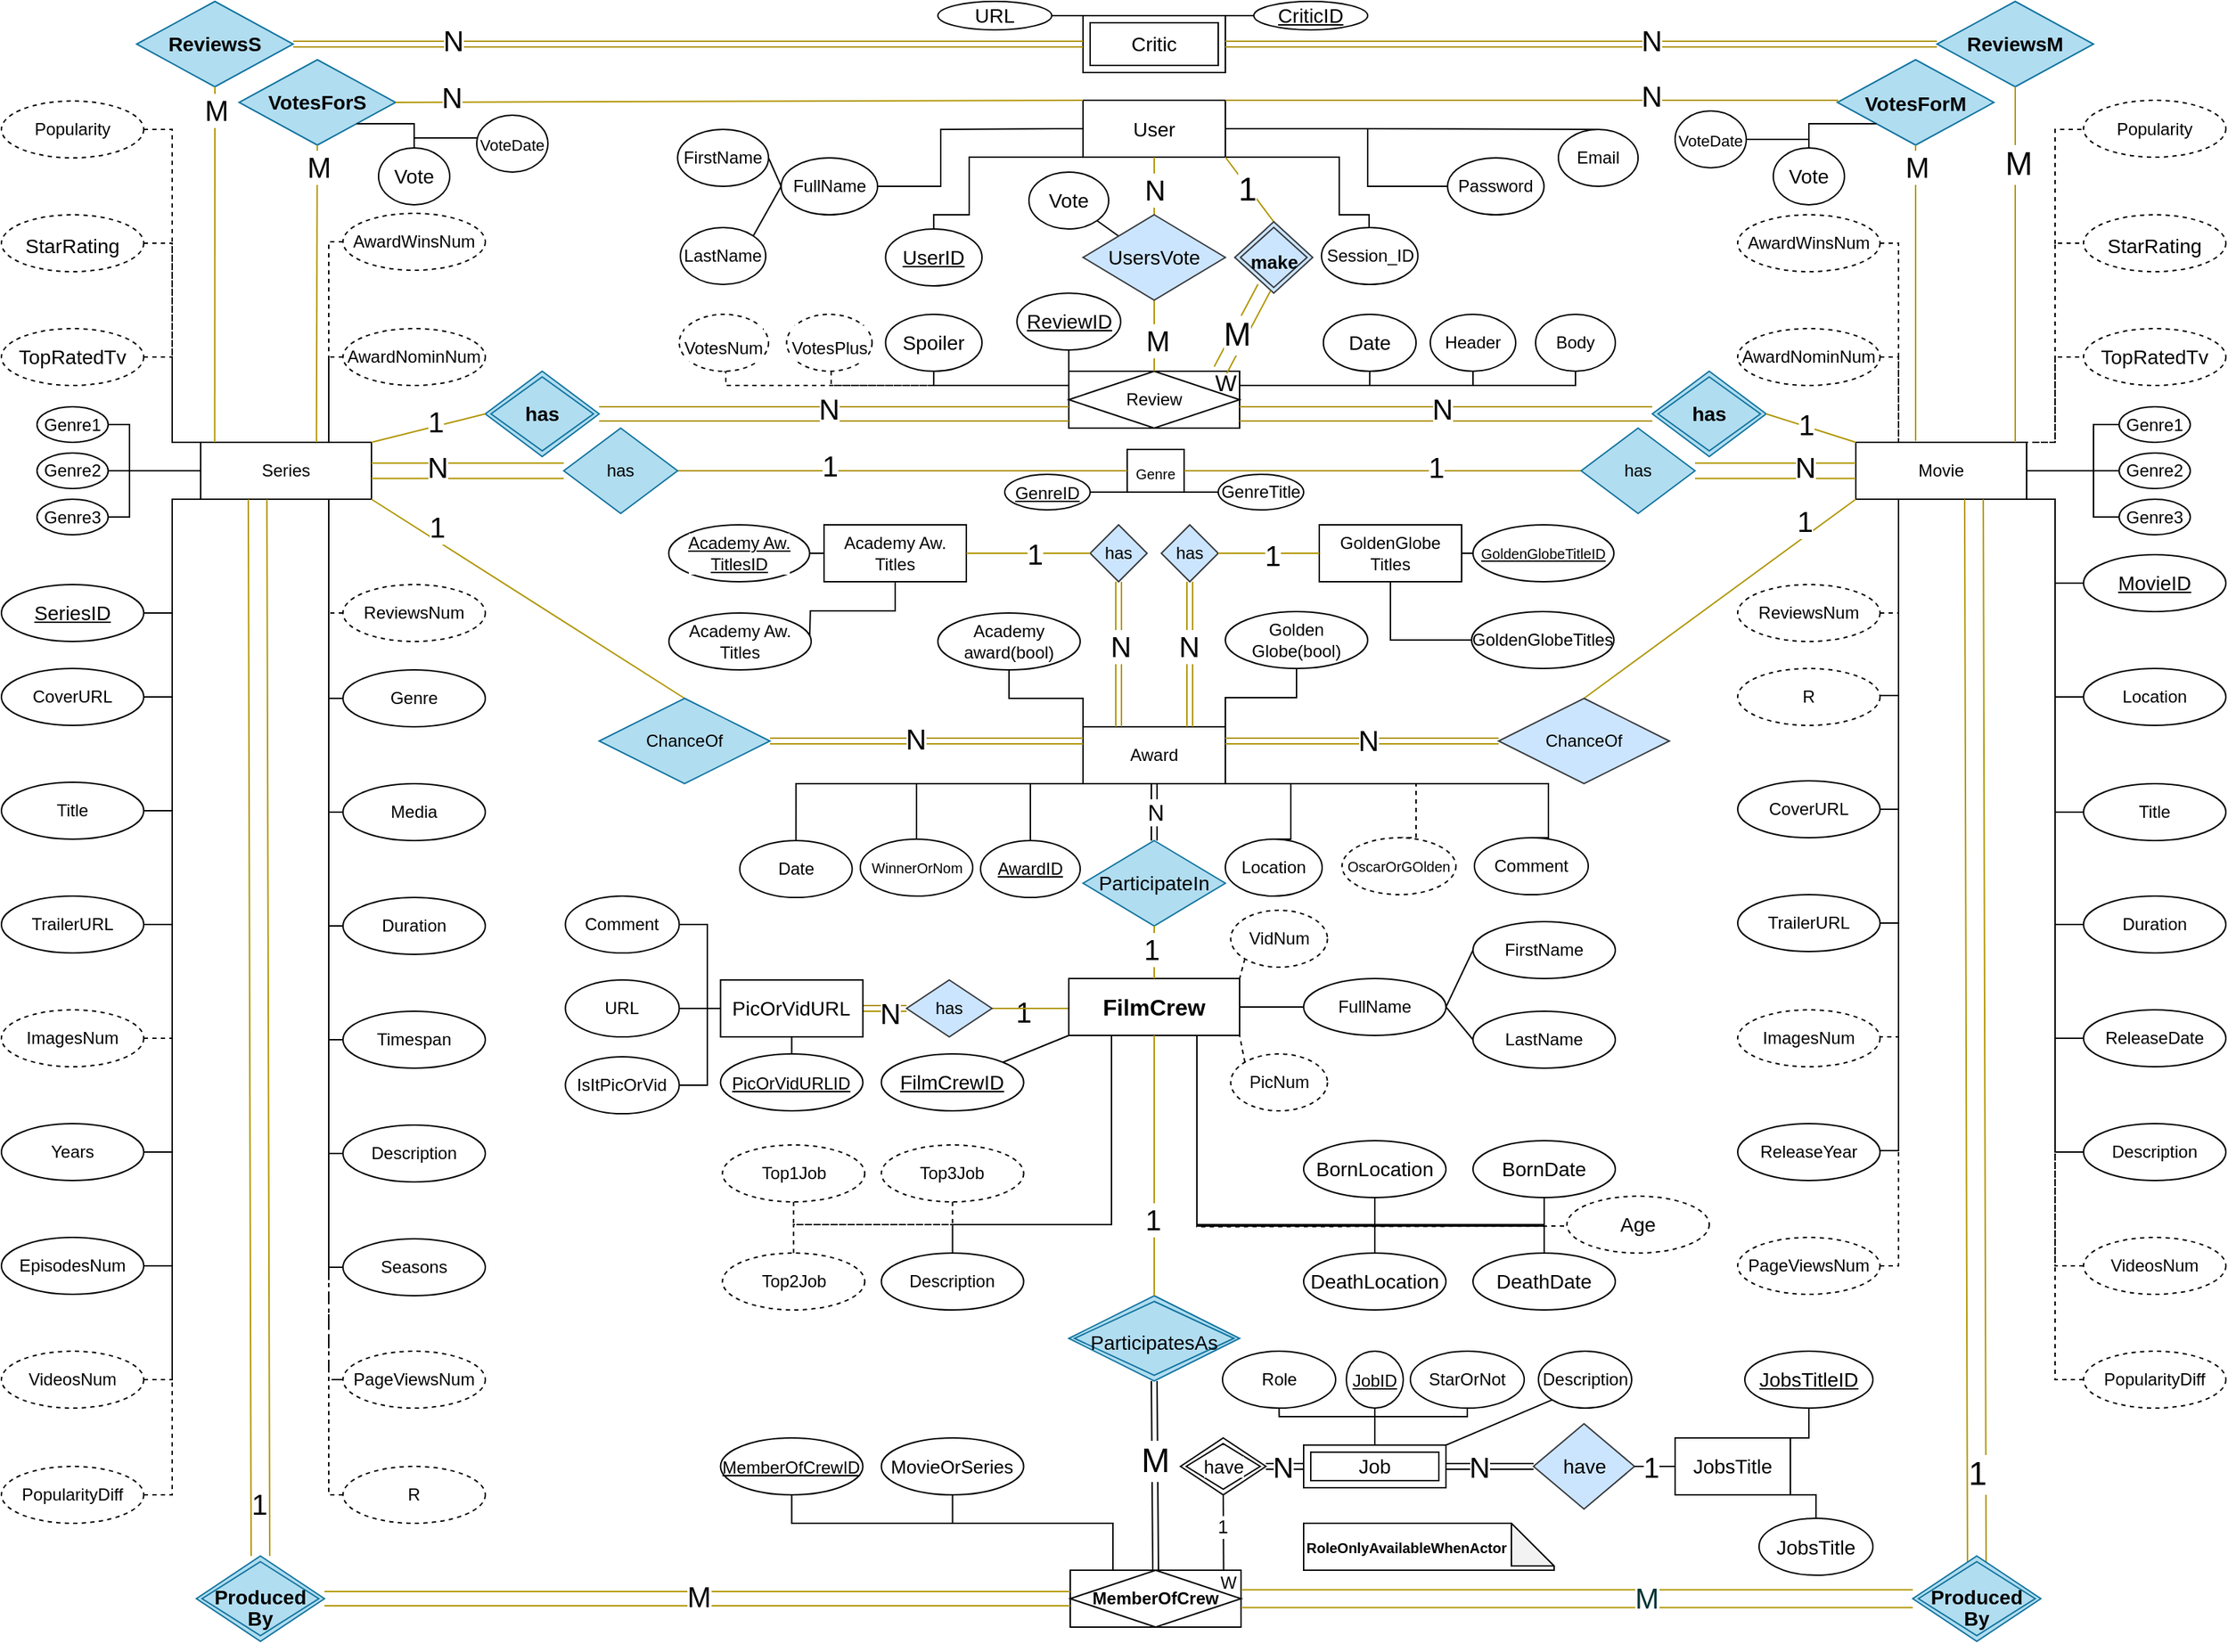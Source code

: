 <mxfile version="21.3.0">
  <diagram name="Page-1" id="c9c0H1F89mc2CO9ueEr0">
    <mxGraphModel dx="2033" dy="1126" grid="1" gridSize="10" guides="1" tooltips="1" connect="1" arrows="1" fold="1" page="1" pageScale="1" pageWidth="1654" pageHeight="1169" math="0" shadow="0">
      <root>
        <mxCell id="0" />
        <mxCell id="1" parent="0" />
        <mxCell id="ic1XsGLHBiBLJPpKoA1E-210" value="" style="shape=link;html=1;rounded=0;fontSize=14;endArrow=none;endFill=0;entryX=1;entryY=0.5;entryDx=0;entryDy=0;strokeColor=#B09500;exitX=0;exitY=0.5;exitDx=0;exitDy=0;" parent="1" source="uJXrZsIrfG91avE3QK3n-5" target="ic1XsGLHBiBLJPpKoA1E-206" edge="1">
          <mxGeometry relative="1" as="geometry">
            <mxPoint x="677" y="718" as="sourcePoint" />
            <mxPoint x="769" y="660" as="targetPoint" />
          </mxGeometry>
        </mxCell>
        <mxCell id="ic1XsGLHBiBLJPpKoA1E-211" value="1" style="resizable=0;html=1;align=right;verticalAlign=bottom;labelBackgroundColor=default;fontSize=20;" parent="ic1XsGLHBiBLJPpKoA1E-210" connectable="0" vertex="1">
          <mxGeometry x="1" relative="1" as="geometry">
            <mxPoint x="119" y="16" as="offset" />
          </mxGeometry>
        </mxCell>
        <mxCell id="ic1XsGLHBiBLJPpKoA1E-208" value="" style="endArrow=none;html=1;rounded=0;fontSize=14;entryX=1;entryY=0.5;entryDx=0;entryDy=0;strokeColor=#B09500;" parent="1" target="uJXrZsIrfG91avE3QK3n-5" edge="1">
          <mxGeometry relative="1" as="geometry">
            <mxPoint x="790" y="718" as="sourcePoint" />
            <mxPoint x="572.04" y="764" as="targetPoint" />
          </mxGeometry>
        </mxCell>
        <mxCell id="ic1XsGLHBiBLJPpKoA1E-209" value="N" style="resizable=0;html=1;align=right;verticalAlign=bottom;labelBackgroundColor=default;fontSize=20;" parent="ic1XsGLHBiBLJPpKoA1E-208" connectable="0" vertex="1">
          <mxGeometry x="1" relative="1" as="geometry">
            <mxPoint x="-64" y="17" as="offset" />
          </mxGeometry>
        </mxCell>
        <mxCell id="59hTg4i9WxtJLP-nNg0J-20" style="edgeStyle=orthogonalEdgeStyle;rounded=0;orthogonalLoop=1;jettySize=auto;html=1;exitX=1;exitY=0.5;exitDx=0;exitDy=0;entryX=0;entryY=0.5;entryDx=0;entryDy=0;endArrow=none;endFill=0;" parent="1" source="7o3vYwH5cnDtXFb4_Unw-1" target="7o3vYwH5cnDtXFb4_Unw-8" edge="1">
          <mxGeometry relative="1" as="geometry" />
        </mxCell>
        <mxCell id="ic1XsGLHBiBLJPpKoA1E-205" style="rounded=0;orthogonalLoop=1;jettySize=auto;html=1;exitX=0;exitY=1;exitDx=0;exitDy=0;entryX=1;entryY=0;entryDx=0;entryDy=0;fontSize=14;endArrow=none;endFill=0;" parent="1" source="7o3vYwH5cnDtXFb4_Unw-1" target="NMomimD1FpmeGMdiOsrc-168" edge="1">
          <mxGeometry relative="1" as="geometry" />
        </mxCell>
        <mxCell id="puiFlrzKT8CEFiVwOP3T-6" style="edgeStyle=orthogonalEdgeStyle;rounded=0;orthogonalLoop=1;jettySize=auto;html=1;exitX=0.75;exitY=1;exitDx=0;exitDy=0;entryX=0.5;entryY=0;entryDx=0;entryDy=0;fontSize=12;endArrow=none;endFill=0;" parent="1" source="7o3vYwH5cnDtXFb4_Unw-1" target="NMomimD1FpmeGMdiOsrc-160" edge="1">
          <mxGeometry relative="1" as="geometry">
            <Array as="points">
              <mxPoint x="880" y="870" />
              <mxPoint x="1005" y="870" />
            </Array>
          </mxGeometry>
        </mxCell>
        <mxCell id="7o3vYwH5cnDtXFb4_Unw-1" value="&lt;b&gt;&lt;font style=&quot;font-size: 16px;&quot;&gt;FilmCrew&lt;/font&gt;&lt;/b&gt;" style="whiteSpace=wrap;html=1;align=center;rounded=0;" parent="1" vertex="1">
          <mxGeometry x="790.0" y="697" width="120" height="40" as="geometry" />
        </mxCell>
        <mxCell id="NMomimD1FpmeGMdiOsrc-99" style="rounded=0;orthogonalLoop=1;jettySize=auto;html=1;exitX=1;exitY=0.5;exitDx=0;exitDy=0;entryX=0;entryY=0.5;entryDx=0;entryDy=0;fontSize=22;endArrow=none;endFill=0;" parent="1" source="7o3vYwH5cnDtXFb4_Unw-8" target="8aqyun7AeXd8vVvR7GN6-64" edge="1">
          <mxGeometry relative="1" as="geometry" />
        </mxCell>
        <mxCell id="7o3vYwH5cnDtXFb4_Unw-8" value="FullName" style="ellipse;whiteSpace=wrap;html=1;align=center;rounded=0;" parent="1" vertex="1">
          <mxGeometry x="955.0" y="697" width="100" height="40" as="geometry" />
        </mxCell>
        <mxCell id="ic1XsGLHBiBLJPpKoA1E-167" style="edgeStyle=orthogonalEdgeStyle;rounded=0;orthogonalLoop=1;jettySize=auto;html=1;exitX=1;exitY=0.25;exitDx=0;exitDy=0;entryX=0.5;entryY=1;entryDx=0;entryDy=0;fontSize=21;endArrow=none;endFill=0;" parent="1" source="7o3vYwH5cnDtXFb4_Unw-17" target="ic1XsGLHBiBLJPpKoA1E-147" edge="1">
          <mxGeometry relative="1" as="geometry">
            <Array as="points">
              <mxPoint x="1001" y="280" />
            </Array>
          </mxGeometry>
        </mxCell>
        <mxCell id="ic1XsGLHBiBLJPpKoA1E-170" style="edgeStyle=orthogonalEdgeStyle;rounded=0;orthogonalLoop=1;jettySize=auto;html=1;exitX=0;exitY=0.25;exitDx=0;exitDy=0;entryX=0.5;entryY=1;entryDx=0;entryDy=0;fontSize=21;endArrow=none;endFill=0;" parent="1" source="7o3vYwH5cnDtXFb4_Unw-17" target="ic1XsGLHBiBLJPpKoA1E-151" edge="1">
          <mxGeometry relative="1" as="geometry">
            <Array as="points">
              <mxPoint x="696" y="280" />
            </Array>
          </mxGeometry>
        </mxCell>
        <mxCell id="ic1XsGLHBiBLJPpKoA1E-176" style="edgeStyle=orthogonalEdgeStyle;rounded=0;orthogonalLoop=1;jettySize=auto;html=1;exitX=0;exitY=0.25;exitDx=0;exitDy=0;entryX=0.5;entryY=1;entryDx=0;entryDy=0;fontSize=12;endArrow=none;endFill=0;dashed=1;" parent="1" source="7o3vYwH5cnDtXFb4_Unw-17" target="ic1XsGLHBiBLJPpKoA1E-173" edge="1">
          <mxGeometry relative="1" as="geometry">
            <Array as="points">
              <mxPoint x="623" y="280" />
            </Array>
          </mxGeometry>
        </mxCell>
        <mxCell id="sxgCxHeBCdCzxEI4LQtO-14" style="edgeStyle=none;rounded=0;orthogonalLoop=1;jettySize=auto;html=1;exitX=0;exitY=0;exitDx=0;exitDy=0;entryX=0.5;entryY=1;entryDx=0;entryDy=0;fontSize=12;fontColor=#000000;endArrow=none;endFill=0;" parent="1" source="7o3vYwH5cnDtXFb4_Unw-17" target="VnVdwz_nQ0UYNyJ9cBvI-29" edge="1">
          <mxGeometry relative="1" as="geometry" />
        </mxCell>
        <mxCell id="7o3vYwH5cnDtXFb4_Unw-17" value="Review" style="shape=associativeEntity;whiteSpace=wrap;html=1;align=center;fontFamily=Helvetica;fontSize=12;fontColor=default;strokeColor=default;fillColor=default;" parent="1" vertex="1">
          <mxGeometry x="790" y="270" width="120" height="40" as="geometry" />
        </mxCell>
        <mxCell id="NMomimD1FpmeGMdiOsrc-2" style="edgeStyle=orthogonalEdgeStyle;rounded=0;orthogonalLoop=1;jettySize=auto;html=1;exitX=1;exitY=1;exitDx=0;exitDy=0;endArrow=none;endFill=0;entryX=0;entryY=0.5;entryDx=0;entryDy=0;" parent="1" source="7o3vYwH5cnDtXFb4_Unw-19" target="8aqyun7AeXd8vVvR7GN6-12" edge="1">
          <mxGeometry relative="1" as="geometry">
            <mxPoint x="1466" y="360" as="sourcePoint" />
            <mxPoint x="1490" y="830" as="targetPoint" />
            <Array as="points">
              <mxPoint x="1483" y="360" />
              <mxPoint x="1483" y="819" />
            </Array>
          </mxGeometry>
        </mxCell>
        <mxCell id="ic1XsGLHBiBLJPpKoA1E-92" style="edgeStyle=orthogonalEdgeStyle;rounded=0;orthogonalLoop=1;jettySize=auto;html=1;exitX=0.25;exitY=1;exitDx=0;exitDy=0;entryX=1;entryY=0.5;entryDx=0;entryDy=0;fontSize=21;endArrow=none;endFill=0;" parent="1" source="7o3vYwH5cnDtXFb4_Unw-19" target="8aqyun7AeXd8vVvR7GN6-5" edge="1">
          <mxGeometry relative="1" as="geometry">
            <mxPoint x="1373" y="438" as="sourcePoint" />
            <Array as="points">
              <mxPoint x="1373" y="498" />
              <mxPoint x="1360" y="498" />
            </Array>
          </mxGeometry>
        </mxCell>
        <mxCell id="sxgCxHeBCdCzxEI4LQtO-34" style="edgeStyle=orthogonalEdgeStyle;rounded=0;orthogonalLoop=1;jettySize=auto;html=1;exitX=1;exitY=0.5;exitDx=0;exitDy=0;fontSize=16;fontColor=#000000;endArrow=none;endFill=0;entryX=0;entryY=0.5;entryDx=0;entryDy=0;" parent="1" source="7o3vYwH5cnDtXFb4_Unw-19" target="sxgCxHeBCdCzxEI4LQtO-31" edge="1">
          <mxGeometry relative="1" as="geometry">
            <mxPoint x="1510" y="339.69" as="targetPoint" />
            <Array as="points">
              <mxPoint x="1510" y="340" />
              <mxPoint x="1510" y="307" />
            </Array>
          </mxGeometry>
        </mxCell>
        <mxCell id="7o3vYwH5cnDtXFb4_Unw-19" value="Movie" style="whiteSpace=wrap;html=1;align=center;rounded=0;" parent="1" vertex="1">
          <mxGeometry x="1343" y="320" width="120" height="40" as="geometry" />
        </mxCell>
        <mxCell id="NMomimD1FpmeGMdiOsrc-6" style="edgeStyle=orthogonalEdgeStyle;rounded=0;orthogonalLoop=1;jettySize=auto;html=1;endArrow=none;endFill=0;entryX=1;entryY=1;entryDx=0;entryDy=0;exitX=0;exitY=0.5;exitDx=0;exitDy=0;" parent="1" source="7o3vYwH5cnDtXFb4_Unw-41" target="7o3vYwH5cnDtXFb4_Unw-19" edge="1">
          <mxGeometry relative="1" as="geometry">
            <mxPoint x="1450" y="580" as="sourcePoint" />
            <mxPoint x="1466" y="360" as="targetPoint" />
            <Array as="points">
              <mxPoint x="1503" y="580" />
              <mxPoint x="1483" y="580" />
              <mxPoint x="1483" y="360" />
            </Array>
          </mxGeometry>
        </mxCell>
        <mxCell id="7o3vYwH5cnDtXFb4_Unw-41" value="Title" style="ellipse;whiteSpace=wrap;html=1;align=center;rounded=0;" parent="1" vertex="1">
          <mxGeometry x="1503" y="560" width="100" height="40" as="geometry" />
        </mxCell>
        <mxCell id="NMomimD1FpmeGMdiOsrc-4" style="edgeStyle=orthogonalEdgeStyle;rounded=0;orthogonalLoop=1;jettySize=auto;html=1;exitX=0;exitY=0.5;exitDx=0;exitDy=0;entryX=1;entryY=1;entryDx=0;entryDy=0;endArrow=none;endFill=0;" parent="1" source="7o3vYwH5cnDtXFb4_Unw-42" edge="1">
          <mxGeometry relative="1" as="geometry">
            <mxPoint x="1506.0" y="739" as="sourcePoint" />
            <mxPoint x="1466" y="360" as="targetPoint" />
            <Array as="points">
              <mxPoint x="1483" y="739" />
              <mxPoint x="1483" y="360" />
            </Array>
          </mxGeometry>
        </mxCell>
        <mxCell id="7o3vYwH5cnDtXFb4_Unw-42" value="ReleaseDate" style="ellipse;whiteSpace=wrap;html=1;align=center;rounded=0;" parent="1" vertex="1">
          <mxGeometry x="1503" y="719" width="100" height="40" as="geometry" />
        </mxCell>
        <mxCell id="NMomimD1FpmeGMdiOsrc-5" style="edgeStyle=orthogonalEdgeStyle;rounded=0;orthogonalLoop=1;jettySize=auto;html=1;exitX=0;exitY=0.5;exitDx=0;exitDy=0;endArrow=none;endFill=0;entryX=1;entryY=1;entryDx=0;entryDy=0;" parent="1" source="7o3vYwH5cnDtXFb4_Unw-43" edge="1">
          <mxGeometry relative="1" as="geometry">
            <mxPoint x="1506.0" y="659" as="sourcePoint" />
            <mxPoint x="1466" y="360" as="targetPoint" />
            <Array as="points">
              <mxPoint x="1483" y="659" />
              <mxPoint x="1483" y="360" />
            </Array>
          </mxGeometry>
        </mxCell>
        <mxCell id="7o3vYwH5cnDtXFb4_Unw-43" value="Duration" style="ellipse;whiteSpace=wrap;html=1;align=center;rounded=0;" parent="1" vertex="1">
          <mxGeometry x="1503" y="639" width="100" height="40" as="geometry" />
        </mxCell>
        <mxCell id="ic1XsGLHBiBLJPpKoA1E-86" style="edgeStyle=orthogonalEdgeStyle;rounded=0;orthogonalLoop=1;jettySize=auto;html=1;exitX=0.75;exitY=1;exitDx=0;exitDy=0;entryX=0;entryY=0.5;entryDx=0;entryDy=0;fontSize=21;endArrow=none;endFill=0;" parent="1" source="7o3vYwH5cnDtXFb4_Unw-54" target="7o3vYwH5cnDtXFb4_Unw-65" edge="1">
          <mxGeometry relative="1" as="geometry">
            <Array as="points">
              <mxPoint x="270" y="500" />
            </Array>
          </mxGeometry>
        </mxCell>
        <mxCell id="sxgCxHeBCdCzxEI4LQtO-54" style="edgeStyle=orthogonalEdgeStyle;rounded=0;orthogonalLoop=1;jettySize=auto;html=1;exitX=0;exitY=0.5;exitDx=0;exitDy=0;entryX=1;entryY=0.5;entryDx=0;entryDy=0;fontSize=16;fontColor=#000000;endArrow=none;endFill=0;" parent="1" source="7o3vYwH5cnDtXFb4_Unw-54" target="sxgCxHeBCdCzxEI4LQtO-37" edge="1">
          <mxGeometry relative="1" as="geometry">
            <Array as="points">
              <mxPoint x="130" y="340" />
              <mxPoint x="130" y="307" />
            </Array>
          </mxGeometry>
        </mxCell>
        <mxCell id="7o3vYwH5cnDtXFb4_Unw-54" value="Series" style="whiteSpace=wrap;html=1;align=center;rounded=0;" parent="1" vertex="1">
          <mxGeometry x="180" y="320" width="120" height="40" as="geometry" />
        </mxCell>
        <mxCell id="sxgCxHeBCdCzxEI4LQtO-41" style="edgeStyle=orthogonalEdgeStyle;rounded=0;orthogonalLoop=1;jettySize=auto;html=1;exitX=1;exitY=0.5;exitDx=0;exitDy=0;entryX=0;entryY=0;entryDx=0;entryDy=0;dashed=1;fontSize=16;fontColor=#000000;endArrow=none;endFill=0;" parent="1" source="7o3vYwH5cnDtXFb4_Unw-59" target="7o3vYwH5cnDtXFb4_Unw-54" edge="1">
          <mxGeometry relative="1" as="geometry">
            <Array as="points">
              <mxPoint x="160" y="100" />
              <mxPoint x="160" y="320" />
            </Array>
          </mxGeometry>
        </mxCell>
        <mxCell id="7o3vYwH5cnDtXFb4_Unw-59" value="Popularity" style="ellipse;whiteSpace=wrap;html=1;align=center;dashed=1;rounded=0;" parent="1" vertex="1">
          <mxGeometry x="40" y="80" width="100" height="40" as="geometry" />
        </mxCell>
        <mxCell id="ic1XsGLHBiBLJPpKoA1E-88" style="edgeStyle=orthogonalEdgeStyle;rounded=0;orthogonalLoop=1;jettySize=auto;html=1;exitX=0;exitY=0.5;exitDx=0;exitDy=0;entryX=0.75;entryY=1;entryDx=0;entryDy=0;fontSize=21;endArrow=none;endFill=0;" parent="1" source="7o3vYwH5cnDtXFb4_Unw-61" target="7o3vYwH5cnDtXFb4_Unw-54" edge="1">
          <mxGeometry relative="1" as="geometry">
            <Array as="points">
              <mxPoint x="270" y="660" />
            </Array>
          </mxGeometry>
        </mxCell>
        <mxCell id="7o3vYwH5cnDtXFb4_Unw-61" value="Duration" style="ellipse;whiteSpace=wrap;html=1;align=center;rounded=0;" parent="1" vertex="1">
          <mxGeometry x="280" y="640" width="100" height="40" as="geometry" />
        </mxCell>
        <mxCell id="sxgCxHeBCdCzxEI4LQtO-52" style="edgeStyle=orthogonalEdgeStyle;rounded=0;orthogonalLoop=1;jettySize=auto;html=1;exitX=0;exitY=0.5;exitDx=0;exitDy=0;fontSize=16;fontColor=#000000;endArrow=none;endFill=0;dashed=1;entryX=0.75;entryY=1;entryDx=0;entryDy=0;" parent="1" source="7o3vYwH5cnDtXFb4_Unw-62" target="7o3vYwH5cnDtXFb4_Unw-54" edge="1">
          <mxGeometry relative="1" as="geometry">
            <mxPoint x="260" y="980" as="targetPoint" />
            <Array as="points">
              <mxPoint x="270" y="1060" />
            </Array>
          </mxGeometry>
        </mxCell>
        <mxCell id="7o3vYwH5cnDtXFb4_Unw-62" value="R" style="ellipse;whiteSpace=wrap;html=1;align=center;rounded=0;dashed=1;" parent="1" vertex="1">
          <mxGeometry x="280" y="1040" width="100" height="40" as="geometry" />
        </mxCell>
        <mxCell id="7o3vYwH5cnDtXFb4_Unw-63" style="edgeStyle=orthogonalEdgeStyle;rounded=0;orthogonalLoop=1;jettySize=auto;html=1;exitX=0.5;exitY=1;exitDx=0;exitDy=0;entryX=0.25;entryY=1;entryDx=0;entryDy=0;endArrow=none;endFill=0;" parent="1" source="7o3vYwH5cnDtXFb4_Unw-54" target="7o3vYwH5cnDtXFb4_Unw-54" edge="1">
          <mxGeometry relative="1" as="geometry" />
        </mxCell>
        <mxCell id="7o3vYwH5cnDtXFb4_Unw-65" value="Genre" style="ellipse;whiteSpace=wrap;html=1;align=center;rounded=0;" parent="1" vertex="1">
          <mxGeometry x="280" y="480" width="100" height="40" as="geometry" />
        </mxCell>
        <mxCell id="sxgCxHeBCdCzxEI4LQtO-48" style="edgeStyle=orthogonalEdgeStyle;rounded=0;orthogonalLoop=1;jettySize=auto;html=1;exitX=1;exitY=0.5;exitDx=0;exitDy=0;entryX=0;entryY=1;entryDx=0;entryDy=0;fontSize=16;fontColor=#000000;endArrow=none;endFill=0;" parent="1" source="7o3vYwH5cnDtXFb4_Unw-66" target="7o3vYwH5cnDtXFb4_Unw-54" edge="1">
          <mxGeometry relative="1" as="geometry">
            <Array as="points">
              <mxPoint x="160" y="579" />
              <mxPoint x="160" y="360" />
            </Array>
          </mxGeometry>
        </mxCell>
        <mxCell id="7o3vYwH5cnDtXFb4_Unw-66" value="Title" style="ellipse;whiteSpace=wrap;html=1;align=center;rounded=0;" parent="1" vertex="1">
          <mxGeometry x="40" y="559" width="100" height="40" as="geometry" />
        </mxCell>
        <mxCell id="NMomimD1FpmeGMdiOsrc-7" style="edgeStyle=orthogonalEdgeStyle;rounded=0;orthogonalLoop=1;jettySize=auto;html=1;endArrow=none;endFill=0;entryX=1;entryY=1;entryDx=0;entryDy=0;exitX=0;exitY=0.5;exitDx=0;exitDy=0;" parent="1" source="8aqyun7AeXd8vVvR7GN6-1" edge="1">
          <mxGeometry relative="1" as="geometry">
            <mxPoint x="1490" y="510" as="sourcePoint" />
            <mxPoint x="1466" y="360" as="targetPoint" />
            <Array as="points">
              <mxPoint x="1483" y="499" />
              <mxPoint x="1483" y="360" />
            </Array>
          </mxGeometry>
        </mxCell>
        <mxCell id="8aqyun7AeXd8vVvR7GN6-1" value="Location" style="ellipse;whiteSpace=wrap;html=1;align=center;rounded=0;" parent="1" vertex="1">
          <mxGeometry x="1503" y="479" width="100" height="40" as="geometry" />
        </mxCell>
        <mxCell id="8aqyun7AeXd8vVvR7GN6-5" value="R" style="ellipse;whiteSpace=wrap;html=1;align=center;rounded=0;dashed=1;" parent="1" vertex="1">
          <mxGeometry x="1260" y="479" width="100" height="40" as="geometry" />
        </mxCell>
        <mxCell id="8aqyun7AeXd8vVvR7GN6-9" style="edgeStyle=orthogonalEdgeStyle;rounded=0;orthogonalLoop=1;jettySize=auto;html=1;exitX=0.5;exitY=1;exitDx=0;exitDy=0;" parent="1" edge="1">
          <mxGeometry relative="1" as="geometry">
            <mxPoint x="1553" y="439" as="sourcePoint" />
            <mxPoint x="1553" y="439" as="targetPoint" />
          </mxGeometry>
        </mxCell>
        <mxCell id="ic1XsGLHBiBLJPpKoA1E-96" style="edgeStyle=orthogonalEdgeStyle;rounded=0;orthogonalLoop=1;jettySize=auto;html=1;exitX=1;exitY=0.5;exitDx=0;exitDy=0;entryX=0.25;entryY=1;entryDx=0;entryDy=0;fontSize=21;endArrow=none;endFill=0;" parent="1" source="8aqyun7AeXd8vVvR7GN6-11" target="7o3vYwH5cnDtXFb4_Unw-19" edge="1">
          <mxGeometry relative="1" as="geometry">
            <mxPoint x="1373" y="438" as="targetPoint" />
            <Array as="points">
              <mxPoint x="1373" y="818" />
            </Array>
          </mxGeometry>
        </mxCell>
        <mxCell id="8aqyun7AeXd8vVvR7GN6-11" value="ReleaseYear" style="ellipse;whiteSpace=wrap;html=1;align=center;rounded=0;" parent="1" vertex="1">
          <mxGeometry x="1260" y="799" width="100" height="40" as="geometry" />
        </mxCell>
        <mxCell id="8aqyun7AeXd8vVvR7GN6-12" value="Description" style="ellipse;whiteSpace=wrap;html=1;align=center;rounded=0;" parent="1" vertex="1">
          <mxGeometry x="1503" y="799" width="100" height="40" as="geometry" />
        </mxCell>
        <mxCell id="ic1XsGLHBiBLJPpKoA1E-94" style="edgeStyle=orthogonalEdgeStyle;rounded=0;orthogonalLoop=1;jettySize=auto;html=1;exitX=1;exitY=0.5;exitDx=0;exitDy=0;entryX=0.25;entryY=1;entryDx=0;entryDy=0;fontSize=21;endArrow=none;endFill=0;" parent="1" source="8aqyun7AeXd8vVvR7GN6-14" target="7o3vYwH5cnDtXFb4_Unw-19" edge="1">
          <mxGeometry relative="1" as="geometry">
            <mxPoint x="1373" y="438" as="targetPoint" />
            <Array as="points">
              <mxPoint x="1373" y="658" />
            </Array>
          </mxGeometry>
        </mxCell>
        <mxCell id="8aqyun7AeXd8vVvR7GN6-14" value="TrailerURL" style="ellipse;whiteSpace=wrap;html=1;align=center;rounded=0;" parent="1" vertex="1">
          <mxGeometry x="1260" y="638" width="100" height="40" as="geometry" />
        </mxCell>
        <mxCell id="ic1XsGLHBiBLJPpKoA1E-93" style="edgeStyle=orthogonalEdgeStyle;rounded=0;orthogonalLoop=1;jettySize=auto;html=1;exitX=1;exitY=0.5;exitDx=0;exitDy=0;entryX=0.25;entryY=1;entryDx=0;entryDy=0;fontSize=21;endArrow=none;endFill=0;" parent="1" source="8aqyun7AeXd8vVvR7GN6-16" target="7o3vYwH5cnDtXFb4_Unw-19" edge="1">
          <mxGeometry relative="1" as="geometry">
            <mxPoint x="1373" y="438" as="targetPoint" />
            <Array as="points">
              <mxPoint x="1373" y="578" />
            </Array>
          </mxGeometry>
        </mxCell>
        <mxCell id="8aqyun7AeXd8vVvR7GN6-16" value="CoverURL" style="ellipse;whiteSpace=wrap;html=1;align=center;rounded=0;" parent="1" vertex="1">
          <mxGeometry x="1260" y="558" width="100" height="40" as="geometry" />
        </mxCell>
        <mxCell id="ic1XsGLHBiBLJPpKoA1E-95" style="edgeStyle=orthogonalEdgeStyle;rounded=0;orthogonalLoop=1;jettySize=auto;html=1;exitX=1;exitY=0.5;exitDx=0;exitDy=0;entryX=0.25;entryY=1;entryDx=0;entryDy=0;fontSize=21;endArrow=none;endFill=0;dashed=1;" parent="1" source="8aqyun7AeXd8vVvR7GN6-30" target="7o3vYwH5cnDtXFb4_Unw-19" edge="1">
          <mxGeometry relative="1" as="geometry">
            <mxPoint x="1373" y="438" as="targetPoint" />
            <Array as="points">
              <mxPoint x="1373" y="738" />
            </Array>
          </mxGeometry>
        </mxCell>
        <mxCell id="8aqyun7AeXd8vVvR7GN6-30" value="ImagesNum" style="ellipse;whiteSpace=wrap;html=1;align=center;rounded=0;dashed=1;" parent="1" vertex="1">
          <mxGeometry x="1260" y="719" width="100" height="40" as="geometry" />
        </mxCell>
        <mxCell id="NMomimD1FpmeGMdiOsrc-117" style="edgeStyle=orthogonalEdgeStyle;rounded=0;orthogonalLoop=1;jettySize=auto;html=1;exitX=0;exitY=0.5;exitDx=0;exitDy=0;fontSize=14;endArrow=none;endFill=0;dashed=1;entryX=1;entryY=1;entryDx=0;entryDy=0;" parent="1" source="8aqyun7AeXd8vVvR7GN6-31" edge="1">
          <mxGeometry relative="1" as="geometry">
            <mxPoint x="1506.0" y="899" as="sourcePoint" />
            <mxPoint x="1466" y="360" as="targetPoint" />
            <Array as="points">
              <mxPoint x="1483" y="899" />
              <mxPoint x="1483" y="360" />
            </Array>
          </mxGeometry>
        </mxCell>
        <mxCell id="8aqyun7AeXd8vVvR7GN6-31" value="VideosNum" style="ellipse;whiteSpace=wrap;html=1;align=center;rounded=0;dashed=1;" parent="1" vertex="1">
          <mxGeometry x="1503" y="879" width="100" height="40" as="geometry" />
        </mxCell>
        <mxCell id="sxgCxHeBCdCzxEI4LQtO-51" style="edgeStyle=orthogonalEdgeStyle;rounded=0;orthogonalLoop=1;jettySize=auto;html=1;exitX=1;exitY=0.5;exitDx=0;exitDy=0;entryX=0;entryY=1;entryDx=0;entryDy=0;fontSize=16;fontColor=#000000;endArrow=none;endFill=0;" parent="1" source="8aqyun7AeXd8vVvR7GN6-40" target="7o3vYwH5cnDtXFb4_Unw-54" edge="1">
          <mxGeometry relative="1" as="geometry">
            <Array as="points">
              <mxPoint x="160" y="899" />
              <mxPoint x="160" y="360" />
            </Array>
          </mxGeometry>
        </mxCell>
        <mxCell id="8aqyun7AeXd8vVvR7GN6-40" value="EpisodesNum" style="ellipse;whiteSpace=wrap;html=1;align=center;rounded=0;" parent="1" vertex="1">
          <mxGeometry x="40" y="879" width="100" height="40" as="geometry" />
        </mxCell>
        <mxCell id="ic1XsGLHBiBLJPpKoA1E-87" style="edgeStyle=orthogonalEdgeStyle;rounded=0;orthogonalLoop=1;jettySize=auto;html=1;exitX=0;exitY=0.5;exitDx=0;exitDy=0;entryX=0.75;entryY=1;entryDx=0;entryDy=0;fontSize=21;endArrow=none;endFill=0;" parent="1" source="8aqyun7AeXd8vVvR7GN6-41" target="7o3vYwH5cnDtXFb4_Unw-54" edge="1">
          <mxGeometry relative="1" as="geometry">
            <Array as="points">
              <mxPoint x="270" y="580" />
            </Array>
          </mxGeometry>
        </mxCell>
        <mxCell id="8aqyun7AeXd8vVvR7GN6-41" value="Media" style="ellipse;whiteSpace=wrap;html=1;align=center;rounded=0;" parent="1" vertex="1">
          <mxGeometry x="280" y="560" width="100" height="40" as="geometry" />
        </mxCell>
        <mxCell id="ic1XsGLHBiBLJPpKoA1E-89" style="edgeStyle=orthogonalEdgeStyle;rounded=0;orthogonalLoop=1;jettySize=auto;html=1;exitX=0;exitY=0.5;exitDx=0;exitDy=0;entryX=0.75;entryY=1;entryDx=0;entryDy=0;fontSize=21;endArrow=none;endFill=0;" parent="1" source="8aqyun7AeXd8vVvR7GN6-42" target="7o3vYwH5cnDtXFb4_Unw-54" edge="1">
          <mxGeometry relative="1" as="geometry">
            <Array as="points">
              <mxPoint x="270" y="740" />
            </Array>
          </mxGeometry>
        </mxCell>
        <mxCell id="8aqyun7AeXd8vVvR7GN6-42" value="Timespan" style="ellipse;whiteSpace=wrap;html=1;align=center;rounded=0;" parent="1" vertex="1">
          <mxGeometry x="280" y="720" width="100" height="40" as="geometry" />
        </mxCell>
        <mxCell id="ic1XsGLHBiBLJPpKoA1E-90" style="edgeStyle=orthogonalEdgeStyle;rounded=0;orthogonalLoop=1;jettySize=auto;html=1;exitX=0;exitY=0.5;exitDx=0;exitDy=0;entryX=0.75;entryY=1;entryDx=0;entryDy=0;fontSize=21;endArrow=none;endFill=0;" parent="1" source="8aqyun7AeXd8vVvR7GN6-56" target="7o3vYwH5cnDtXFb4_Unw-54" edge="1">
          <mxGeometry relative="1" as="geometry">
            <Array as="points">
              <mxPoint x="270" y="820" />
            </Array>
          </mxGeometry>
        </mxCell>
        <mxCell id="8aqyun7AeXd8vVvR7GN6-56" value="Description" style="ellipse;whiteSpace=wrap;html=1;align=center;rounded=0;" parent="1" vertex="1">
          <mxGeometry x="280" y="800" width="100" height="40" as="geometry" />
        </mxCell>
        <mxCell id="sxgCxHeBCdCzxEI4LQtO-49" style="edgeStyle=orthogonalEdgeStyle;rounded=0;orthogonalLoop=1;jettySize=auto;html=1;exitX=1;exitY=0.5;exitDx=0;exitDy=0;entryX=0;entryY=1;entryDx=0;entryDy=0;fontSize=16;fontColor=#000000;endArrow=none;endFill=0;" parent="1" source="8aqyun7AeXd8vVvR7GN6-57" target="7o3vYwH5cnDtXFb4_Unw-54" edge="1">
          <mxGeometry relative="1" as="geometry">
            <Array as="points">
              <mxPoint x="160" y="659" />
              <mxPoint x="160" y="360" />
            </Array>
          </mxGeometry>
        </mxCell>
        <mxCell id="8aqyun7AeXd8vVvR7GN6-57" value="TrailerURL" style="ellipse;whiteSpace=wrap;html=1;align=center;rounded=0;" parent="1" vertex="1">
          <mxGeometry x="40" y="639" width="100" height="40" as="geometry" />
        </mxCell>
        <mxCell id="sxgCxHeBCdCzxEI4LQtO-45" style="edgeStyle=orthogonalEdgeStyle;rounded=0;orthogonalLoop=1;jettySize=auto;html=1;exitX=1;exitY=0.5;exitDx=0;exitDy=0;entryX=0;entryY=1;entryDx=0;entryDy=0;dashed=1;fontSize=16;fontColor=#000000;endArrow=none;endFill=0;" parent="1" source="8aqyun7AeXd8vVvR7GN6-58" target="7o3vYwH5cnDtXFb4_Unw-54" edge="1">
          <mxGeometry relative="1" as="geometry">
            <Array as="points">
              <mxPoint x="160" y="979" />
              <mxPoint x="160" y="360" />
            </Array>
          </mxGeometry>
        </mxCell>
        <mxCell id="8aqyun7AeXd8vVvR7GN6-58" value="VideosNum" style="ellipse;whiteSpace=wrap;html=1;align=center;rounded=0;dashed=1;" parent="1" vertex="1">
          <mxGeometry x="40" y="959" width="100" height="40" as="geometry" />
        </mxCell>
        <mxCell id="sxgCxHeBCdCzxEI4LQtO-47" style="edgeStyle=orthogonalEdgeStyle;rounded=0;orthogonalLoop=1;jettySize=auto;html=1;exitX=1;exitY=0.5;exitDx=0;exitDy=0;entryX=0;entryY=1;entryDx=0;entryDy=0;fontSize=16;fontColor=#000000;endArrow=none;endFill=0;" parent="1" source="8aqyun7AeXd8vVvR7GN6-59" target="7o3vYwH5cnDtXFb4_Unw-54" edge="1">
          <mxGeometry relative="1" as="geometry">
            <Array as="points">
              <mxPoint x="160" y="499" />
              <mxPoint x="160" y="360" />
            </Array>
          </mxGeometry>
        </mxCell>
        <mxCell id="8aqyun7AeXd8vVvR7GN6-59" value="CoverURL" style="ellipse;whiteSpace=wrap;html=1;align=center;rounded=0;" parent="1" vertex="1">
          <mxGeometry x="40" y="479" width="100" height="40" as="geometry" />
        </mxCell>
        <mxCell id="sxgCxHeBCdCzxEI4LQtO-43" style="edgeStyle=orthogonalEdgeStyle;rounded=0;orthogonalLoop=1;jettySize=auto;html=1;exitX=1;exitY=0.5;exitDx=0;exitDy=0;entryX=0;entryY=1;entryDx=0;entryDy=0;dashed=1;fontSize=16;fontColor=#000000;endArrow=none;endFill=0;" parent="1" source="8aqyun7AeXd8vVvR7GN6-60" target="7o3vYwH5cnDtXFb4_Unw-54" edge="1">
          <mxGeometry relative="1" as="geometry">
            <Array as="points">
              <mxPoint x="160" y="739" />
              <mxPoint x="160" y="360" />
            </Array>
          </mxGeometry>
        </mxCell>
        <mxCell id="8aqyun7AeXd8vVvR7GN6-60" value="ImagesNum" style="ellipse;whiteSpace=wrap;html=1;align=center;rounded=0;dashed=1;" parent="1" vertex="1">
          <mxGeometry x="40" y="719" width="100" height="40" as="geometry" />
        </mxCell>
        <mxCell id="sxgCxHeBCdCzxEI4LQtO-50" style="edgeStyle=orthogonalEdgeStyle;rounded=0;orthogonalLoop=1;jettySize=auto;html=1;exitX=1;exitY=0.5;exitDx=0;exitDy=0;entryX=0;entryY=1;entryDx=0;entryDy=0;fontSize=16;fontColor=#000000;endArrow=none;endFill=0;" parent="1" source="8aqyun7AeXd8vVvR7GN6-61" target="7o3vYwH5cnDtXFb4_Unw-54" edge="1">
          <mxGeometry relative="1" as="geometry">
            <Array as="points">
              <mxPoint x="160" y="819" />
              <mxPoint x="160" y="360" />
            </Array>
          </mxGeometry>
        </mxCell>
        <mxCell id="8aqyun7AeXd8vVvR7GN6-61" value="Years" style="ellipse;whiteSpace=wrap;html=1;align=center;rounded=0;" parent="1" vertex="1">
          <mxGeometry x="40" y="799" width="100" height="40" as="geometry" />
        </mxCell>
        <mxCell id="ic1XsGLHBiBLJPpKoA1E-91" style="edgeStyle=orthogonalEdgeStyle;rounded=0;orthogonalLoop=1;jettySize=auto;html=1;exitX=0;exitY=0.5;exitDx=0;exitDy=0;entryX=0.75;entryY=1;entryDx=0;entryDy=0;fontSize=21;endArrow=none;endFill=0;" parent="1" source="8aqyun7AeXd8vVvR7GN6-62" target="7o3vYwH5cnDtXFb4_Unw-54" edge="1">
          <mxGeometry relative="1" as="geometry">
            <Array as="points">
              <mxPoint x="270" y="900" />
            </Array>
          </mxGeometry>
        </mxCell>
        <mxCell id="8aqyun7AeXd8vVvR7GN6-62" value="Seasons" style="ellipse;whiteSpace=wrap;html=1;align=center;rounded=0;" parent="1" vertex="1">
          <mxGeometry x="280" y="880" width="100" height="40" as="geometry" />
        </mxCell>
        <mxCell id="59hTg4i9WxtJLP-nNg0J-8" style="edgeStyle=none;rounded=0;orthogonalLoop=1;jettySize=auto;html=1;exitX=0;exitY=0.5;exitDx=0;exitDy=0;entryX=1;entryY=0.5;entryDx=0;entryDy=0;endArrow=none;endFill=0;" parent="1" source="8aqyun7AeXd8vVvR7GN6-63" target="7o3vYwH5cnDtXFb4_Unw-8" edge="1">
          <mxGeometry relative="1" as="geometry" />
        </mxCell>
        <mxCell id="8aqyun7AeXd8vVvR7GN6-63" value="LastName" style="ellipse;whiteSpace=wrap;html=1;align=center;rounded=0;" parent="1" vertex="1">
          <mxGeometry x="1074" y="720" width="100" height="40" as="geometry" />
        </mxCell>
        <mxCell id="8aqyun7AeXd8vVvR7GN6-64" value="FirstName" style="ellipse;whiteSpace=wrap;html=1;align=center;rounded=0;" parent="1" vertex="1">
          <mxGeometry x="1074" y="657" width="100" height="40" as="geometry" />
        </mxCell>
        <mxCell id="NMomimD1FpmeGMdiOsrc-55" value="" style="shape=link;html=1;rounded=0;fontSize=22;endArrow=none;endFill=0;width=13.077;strokeColor=#B09500;" parent="1" edge="1">
          <mxGeometry relative="1" as="geometry">
            <mxPoint x="1428" y="1110" as="sourcePoint" />
            <mxPoint x="1426" y="360" as="targetPoint" />
          </mxGeometry>
        </mxCell>
        <mxCell id="NMomimD1FpmeGMdiOsrc-56" value="1" style="resizable=0;html=1;align=right;verticalAlign=bottom;fontSize=23;rounded=0;labelBackgroundColor=default;" parent="NMomimD1FpmeGMdiOsrc-55" connectable="0" vertex="1">
          <mxGeometry x="1" relative="1" as="geometry">
            <mxPoint x="9" y="701" as="offset" />
          </mxGeometry>
        </mxCell>
        <mxCell id="NMomimD1FpmeGMdiOsrc-60" value="" style="shape=link;html=1;rounded=0;fontSize=22;endArrow=none;endFill=0;exitX=0.5;exitY=0;exitDx=0;exitDy=0;width=13.077;strokeColor=#B09500;" parent="1" source="puiFlrzKT8CEFiVwOP3T-1" edge="1">
          <mxGeometry relative="1" as="geometry">
            <mxPoint x="189" y="1103" as="sourcePoint" />
            <mxPoint x="220" y="360" as="targetPoint" />
          </mxGeometry>
        </mxCell>
        <mxCell id="NMomimD1FpmeGMdiOsrc-61" value="1" style="resizable=0;html=1;align=right;verticalAlign=bottom;fontSize=20;rounded=0;labelBackgroundColor=default;" parent="NMomimD1FpmeGMdiOsrc-60" connectable="0" vertex="1">
          <mxGeometry x="1" relative="1" as="geometry">
            <mxPoint x="7" y="720" as="offset" />
          </mxGeometry>
        </mxCell>
        <mxCell id="NMomimD1FpmeGMdiOsrc-109" value="&lt;b&gt;VotesForS&lt;/b&gt;" style="shape=rhombus;perimeter=rhombusPerimeter;whiteSpace=wrap;html=1;align=center;fontFamily=Helvetica;fontSize=14;strokeColor=#10739e;fillColor=#b1ddf0;" parent="1" vertex="1">
          <mxGeometry x="207" y="51" width="110" height="60" as="geometry" />
        </mxCell>
        <mxCell id="X0ftvepNIZ-Nx8N8yRDw-6" style="edgeStyle=orthogonalEdgeStyle;rounded=0;orthogonalLoop=1;jettySize=auto;html=1;exitX=0;exitY=1;exitDx=0;exitDy=0;entryX=1;entryY=0.5;entryDx=0;entryDy=0;endArrow=none;endFill=0;" parent="1" source="NMomimD1FpmeGMdiOsrc-110" target="X0ftvepNIZ-Nx8N8yRDw-5" edge="1">
          <mxGeometry relative="1" as="geometry">
            <Array as="points">
              <mxPoint x="1310" y="96" />
              <mxPoint x="1310" y="107" />
            </Array>
          </mxGeometry>
        </mxCell>
        <mxCell id="NMomimD1FpmeGMdiOsrc-110" value="&lt;p style=&quot;line-height: 100%;&quot;&gt;&lt;b&gt;VotesForM&lt;/b&gt;&lt;/p&gt;" style="shape=rhombus;perimeter=rhombusPerimeter;whiteSpace=wrap;html=1;align=center;fontFamily=Helvetica;fontSize=14;strokeColor=#10739e;fillColor=#b1ddf0;" parent="1" vertex="1">
          <mxGeometry x="1330" y="51" width="110" height="60" as="geometry" />
        </mxCell>
        <mxCell id="6eaYVuAnAri0T7J8yDLd-9" style="edgeStyle=orthogonalEdgeStyle;rounded=0;orthogonalLoop=1;jettySize=auto;html=1;exitX=0;exitY=0.5;exitDx=0;exitDy=0;endArrow=none;endFill=0;entryX=1;entryY=0.5;entryDx=0;entryDy=0;" parent="1" source="NMomimD1FpmeGMdiOsrc-111" target="NMomimD1FpmeGMdiOsrc-145" edge="1">
          <mxGeometry relative="1" as="geometry">
            <mxPoint x="770" y="113.154" as="targetPoint" />
            <Array as="points">
              <mxPoint x="780" y="100" />
              <mxPoint x="700" y="100" />
              <mxPoint x="700" y="149" />
            </Array>
          </mxGeometry>
        </mxCell>
        <mxCell id="6eaYVuAnAri0T7J8yDLd-12" style="edgeStyle=orthogonalEdgeStyle;rounded=0;orthogonalLoop=1;jettySize=auto;html=1;exitX=0;exitY=1;exitDx=0;exitDy=0;entryX=0.5;entryY=0;entryDx=0;entryDy=0;endArrow=none;endFill=0;" parent="1" source="NMomimD1FpmeGMdiOsrc-111" target="NMomimD1FpmeGMdiOsrc-140" edge="1">
          <mxGeometry relative="1" as="geometry">
            <Array as="points">
              <mxPoint x="720" y="120" />
              <mxPoint x="720" y="160" />
              <mxPoint x="695" y="160" />
            </Array>
          </mxGeometry>
        </mxCell>
        <mxCell id="6eaYVuAnAri0T7J8yDLd-17" style="edgeStyle=orthogonalEdgeStyle;rounded=0;orthogonalLoop=1;jettySize=auto;html=1;exitX=1;exitY=1;exitDx=0;exitDy=0;entryX=0.5;entryY=0;entryDx=0;entryDy=0;endArrow=none;endFill=0;" parent="1" source="NMomimD1FpmeGMdiOsrc-111" target="KhHhmspxeSsIz6SWaP1c-6" edge="1">
          <mxGeometry relative="1" as="geometry">
            <Array as="points">
              <mxPoint x="980" y="120" />
              <mxPoint x="980" y="160" />
              <mxPoint x="1001" y="160" />
              <mxPoint x="1001" y="169" />
            </Array>
          </mxGeometry>
        </mxCell>
        <mxCell id="6eaYVuAnAri0T7J8yDLd-18" style="edgeStyle=orthogonalEdgeStyle;rounded=0;orthogonalLoop=1;jettySize=auto;html=1;exitX=1;exitY=0.5;exitDx=0;exitDy=0;entryX=0;entryY=0.5;entryDx=0;entryDy=0;endArrow=none;endFill=0;" parent="1" source="NMomimD1FpmeGMdiOsrc-111" target="KhHhmspxeSsIz6SWaP1c-8" edge="1">
          <mxGeometry relative="1" as="geometry">
            <Array as="points">
              <mxPoint x="1000" y="100" />
              <mxPoint x="1000" y="140" />
              <mxPoint x="1056" y="140" />
            </Array>
          </mxGeometry>
        </mxCell>
        <mxCell id="6eaYVuAnAri0T7J8yDLd-19" style="edgeStyle=orthogonalEdgeStyle;rounded=0;orthogonalLoop=1;jettySize=auto;html=1;exitX=1;exitY=0.5;exitDx=0;exitDy=0;entryX=0.5;entryY=0;entryDx=0;entryDy=0;endArrow=none;endFill=0;" parent="1" source="NMomimD1FpmeGMdiOsrc-111" target="KhHhmspxeSsIz6SWaP1c-3" edge="1">
          <mxGeometry relative="1" as="geometry">
            <Array as="points">
              <mxPoint x="1000" y="100" />
              <mxPoint x="1090" y="100" />
            </Array>
          </mxGeometry>
        </mxCell>
        <mxCell id="NMomimD1FpmeGMdiOsrc-111" value="User" style="whiteSpace=wrap;html=1;align=center;fontSize=14;rounded=0;" parent="1" vertex="1">
          <mxGeometry x="800" y="79.5" width="100" height="40" as="geometry" />
        </mxCell>
        <mxCell id="NMomimD1FpmeGMdiOsrc-122" value="" style="endArrow=none;html=1;rounded=0;fontFamily=Helvetica;fontSize=14;fontColor=default;align=center;strokeColor=#B09500;edgeStyle=orthogonalEdgeStyle;exitX=1;exitY=0;exitDx=0;exitDy=0;entryX=0;entryY=0.5;entryDx=0;entryDy=0;" parent="1" source="NMomimD1FpmeGMdiOsrc-111" target="NMomimD1FpmeGMdiOsrc-110" edge="1">
          <mxGeometry relative="1" as="geometry">
            <mxPoint x="1269.908" y="40.571" as="sourcePoint" />
            <mxPoint x="1300" y="50" as="targetPoint" />
            <Array as="points">
              <mxPoint x="900" y="80" />
            </Array>
          </mxGeometry>
        </mxCell>
        <mxCell id="NMomimD1FpmeGMdiOsrc-123" value="N" style="resizable=0;html=1;align=right;verticalAlign=bottom;fontSize=20;rounded=0;labelBackgroundColor=default;" parent="NMomimD1FpmeGMdiOsrc-122" connectable="0" vertex="1">
          <mxGeometry x="1" relative="1" as="geometry">
            <mxPoint x="-123" y="9" as="offset" />
          </mxGeometry>
        </mxCell>
        <mxCell id="NMomimD1FpmeGMdiOsrc-124" value="" style="endArrow=none;html=1;rounded=0;fontFamily=Helvetica;fontSize=14;fontColor=default;align=center;strokeColor=#B09500;entryX=0.678;entryY=0.001;entryDx=0;entryDy=0;entryPerimeter=0;" parent="1" source="NMomimD1FpmeGMdiOsrc-109" target="7o3vYwH5cnDtXFb4_Unw-54" edge="1">
          <mxGeometry relative="1" as="geometry">
            <mxPoint x="310" y="100" as="sourcePoint" />
            <mxPoint x="240" y="201" as="targetPoint" />
          </mxGeometry>
        </mxCell>
        <mxCell id="NMomimD1FpmeGMdiOsrc-125" value="M" style="resizable=0;html=1;align=left;verticalAlign=bottom;fontSize=20;rounded=0;labelBackgroundColor=default;" parent="NMomimD1FpmeGMdiOsrc-124" connectable="0" vertex="1">
          <mxGeometry x="-1" relative="1" as="geometry">
            <mxPoint x="-9" y="30" as="offset" />
          </mxGeometry>
        </mxCell>
        <mxCell id="sxgCxHeBCdCzxEI4LQtO-40" style="edgeStyle=orthogonalEdgeStyle;rounded=0;orthogonalLoop=1;jettySize=auto;html=1;exitX=1;exitY=0.5;exitDx=0;exitDy=0;entryX=0;entryY=0;entryDx=0;entryDy=0;fontSize=16;fontColor=#000000;endArrow=none;endFill=0;dashed=1;" parent="1" source="NMomimD1FpmeGMdiOsrc-131" target="7o3vYwH5cnDtXFb4_Unw-54" edge="1">
          <mxGeometry relative="1" as="geometry">
            <Array as="points">
              <mxPoint x="160" y="180" />
              <mxPoint x="160" y="320" />
            </Array>
          </mxGeometry>
        </mxCell>
        <mxCell id="NMomimD1FpmeGMdiOsrc-131" value="&lt;font style=&quot;font-size: 14px;&quot;&gt;StarRating&lt;/font&gt;" style="ellipse;whiteSpace=wrap;html=1;align=center;dashed=1;fontSize=22;rounded=0;" parent="1" vertex="1">
          <mxGeometry x="40" y="160" width="100" height="40" as="geometry" />
        </mxCell>
        <mxCell id="6eaYVuAnAri0T7J8yDLd-5" style="edgeStyle=orthogonalEdgeStyle;rounded=0;orthogonalLoop=1;jettySize=auto;html=1;exitX=0;exitY=0.5;exitDx=0;exitDy=0;entryX=1;entryY=0;entryDx=0;entryDy=0;dashed=1;endArrow=none;endFill=0;" parent="1" edge="1">
          <mxGeometry relative="1" as="geometry">
            <mxPoint x="1506" y="180" as="sourcePoint" />
            <mxPoint x="1466" y="320" as="targetPoint" />
            <Array as="points">
              <mxPoint x="1483" y="180" />
              <mxPoint x="1483" y="320" />
            </Array>
          </mxGeometry>
        </mxCell>
        <mxCell id="NMomimD1FpmeGMdiOsrc-133" value="&lt;font style=&quot;font-size: 14px;&quot;&gt;StarRating&lt;/font&gt;" style="ellipse;whiteSpace=wrap;html=1;align=center;dashed=1;fontSize=22;rounded=0;" parent="1" vertex="1">
          <mxGeometry x="1503" y="160" width="100" height="40" as="geometry" />
        </mxCell>
        <mxCell id="X0ftvepNIZ-Nx8N8yRDw-3" style="edgeStyle=orthogonalEdgeStyle;rounded=0;orthogonalLoop=1;jettySize=auto;html=1;exitX=0.5;exitY=0;exitDx=0;exitDy=0;entryX=1;entryY=1;entryDx=0;entryDy=0;endArrow=none;endFill=0;" parent="1" source="NMomimD1FpmeGMdiOsrc-135" target="NMomimD1FpmeGMdiOsrc-109" edge="1">
          <mxGeometry relative="1" as="geometry">
            <Array as="points">
              <mxPoint x="330" y="96" />
            </Array>
          </mxGeometry>
        </mxCell>
        <mxCell id="NMomimD1FpmeGMdiOsrc-135" value="Vote" style="ellipse;whiteSpace=wrap;html=1;align=center;fontSize=14;rounded=0;" parent="1" vertex="1">
          <mxGeometry x="305" y="113" width="50" height="40" as="geometry" />
        </mxCell>
        <mxCell id="NMomimD1FpmeGMdiOsrc-140" value="UserID" style="ellipse;whiteSpace=wrap;html=1;align=center;fontStyle=4;fontSize=14;rounded=0;" parent="1" vertex="1">
          <mxGeometry x="661.25" y="170" width="67.75" height="40" as="geometry" />
        </mxCell>
        <mxCell id="6eaYVuAnAri0T7J8yDLd-10" style="edgeStyle=none;rounded=0;orthogonalLoop=1;jettySize=auto;html=1;exitX=0;exitY=0.5;exitDx=0;exitDy=0;entryX=1;entryY=0;entryDx=0;entryDy=0;endArrow=none;endFill=0;" parent="1" source="NMomimD1FpmeGMdiOsrc-145" target="NMomimD1FpmeGMdiOsrc-146" edge="1">
          <mxGeometry relative="1" as="geometry" />
        </mxCell>
        <mxCell id="6eaYVuAnAri0T7J8yDLd-11" style="edgeStyle=none;rounded=0;orthogonalLoop=1;jettySize=auto;html=1;exitX=0;exitY=0.5;exitDx=0;exitDy=0;entryX=1;entryY=0.5;entryDx=0;entryDy=0;endArrow=none;endFill=0;" parent="1" source="NMomimD1FpmeGMdiOsrc-145" target="NMomimD1FpmeGMdiOsrc-147" edge="1">
          <mxGeometry relative="1" as="geometry" />
        </mxCell>
        <mxCell id="NMomimD1FpmeGMdiOsrc-145" value="FullName" style="ellipse;whiteSpace=wrap;html=1;align=center;rounded=0;" parent="1" vertex="1">
          <mxGeometry x="587.88" y="120" width="67.75" height="40" as="geometry" />
        </mxCell>
        <mxCell id="NMomimD1FpmeGMdiOsrc-146" value="LastName" style="ellipse;whiteSpace=wrap;html=1;align=center;rounded=0;" parent="1" vertex="1">
          <mxGeometry x="517.06" y="169" width="60" height="40" as="geometry" />
        </mxCell>
        <mxCell id="NMomimD1FpmeGMdiOsrc-147" value="FirstName" style="ellipse;whiteSpace=wrap;html=1;align=center;rounded=0;" parent="1" vertex="1">
          <mxGeometry x="515.13" y="100" width="63.87" height="40" as="geometry" />
        </mxCell>
        <mxCell id="6eaYVuAnAri0T7J8yDLd-32" style="edgeStyle=orthogonalEdgeStyle;rounded=0;orthogonalLoop=1;jettySize=auto;html=1;exitX=0;exitY=0.5;exitDx=0;exitDy=0;fontSize=16;endArrow=none;endFill=0;dashed=1;" parent="1" edge="1">
          <mxGeometry relative="1" as="geometry">
            <mxPoint x="1483" y="182.0" as="targetPoint" />
            <mxPoint x="1506.0" y="101.5" as="sourcePoint" />
            <Array as="points">
              <mxPoint x="1506" y="100" />
              <mxPoint x="1483" y="100" />
            </Array>
          </mxGeometry>
        </mxCell>
        <mxCell id="NMomimD1FpmeGMdiOsrc-152" value="Popularity" style="ellipse;whiteSpace=wrap;html=1;align=center;dashed=1;rounded=0;" parent="1" vertex="1">
          <mxGeometry x="1503" y="79.5" width="100" height="40" as="geometry" />
        </mxCell>
        <mxCell id="puiFlrzKT8CEFiVwOP3T-8" style="edgeStyle=orthogonalEdgeStyle;rounded=0;orthogonalLoop=1;jettySize=auto;html=1;exitX=0.5;exitY=1;exitDx=0;exitDy=0;entryX=0.75;entryY=1;entryDx=0;entryDy=0;fontSize=12;endArrow=none;endFill=0;" parent="1" source="NMomimD1FpmeGMdiOsrc-157" target="7o3vYwH5cnDtXFb4_Unw-1" edge="1">
          <mxGeometry relative="1" as="geometry" />
        </mxCell>
        <mxCell id="NMomimD1FpmeGMdiOsrc-157" value="BornDate" style="ellipse;whiteSpace=wrap;html=1;align=center;fontSize=14;rounded=0;" parent="1" vertex="1">
          <mxGeometry x="1074" y="811" width="100" height="40" as="geometry" />
        </mxCell>
        <mxCell id="NMomimD1FpmeGMdiOsrc-160" value="DeathLocation" style="ellipse;whiteSpace=wrap;html=1;align=center;fontSize=14;rounded=0;" parent="1" vertex="1">
          <mxGeometry x="955.0" y="890" width="100" height="40" as="geometry" />
        </mxCell>
        <mxCell id="puiFlrzKT8CEFiVwOP3T-7" style="edgeStyle=orthogonalEdgeStyle;rounded=0;orthogonalLoop=1;jettySize=auto;html=1;exitX=0.5;exitY=1;exitDx=0;exitDy=0;entryX=0.75;entryY=1;entryDx=0;entryDy=0;fontSize=12;endArrow=none;endFill=0;" parent="1" source="NMomimD1FpmeGMdiOsrc-161" target="7o3vYwH5cnDtXFb4_Unw-1" edge="1">
          <mxGeometry relative="1" as="geometry" />
        </mxCell>
        <mxCell id="NMomimD1FpmeGMdiOsrc-161" value="BornLocation" style="ellipse;whiteSpace=wrap;html=1;align=center;fontSize=14;rounded=0;" parent="1" vertex="1">
          <mxGeometry x="955.0" y="811" width="100" height="40" as="geometry" />
        </mxCell>
        <mxCell id="puiFlrzKT8CEFiVwOP3T-9" style="edgeStyle=orthogonalEdgeStyle;rounded=0;orthogonalLoop=1;jettySize=auto;html=1;exitX=0.5;exitY=0;exitDx=0;exitDy=0;entryX=0.75;entryY=1;entryDx=0;entryDy=0;fontSize=12;endArrow=none;endFill=0;" parent="1" source="NMomimD1FpmeGMdiOsrc-164" target="7o3vYwH5cnDtXFb4_Unw-1" edge="1">
          <mxGeometry relative="1" as="geometry">
            <Array as="points">
              <mxPoint x="1124" y="870" />
              <mxPoint x="880" y="870" />
            </Array>
          </mxGeometry>
        </mxCell>
        <mxCell id="NMomimD1FpmeGMdiOsrc-164" value="DeathDate" style="ellipse;whiteSpace=wrap;html=1;align=center;fontSize=14;rounded=0;" parent="1" vertex="1">
          <mxGeometry x="1074" y="890" width="100" height="40" as="geometry" />
        </mxCell>
        <mxCell id="puiFlrzKT8CEFiVwOP3T-11" style="edgeStyle=orthogonalEdgeStyle;rounded=0;orthogonalLoop=1;jettySize=auto;html=1;exitX=0;exitY=0.5;exitDx=0;exitDy=0;entryX=0.75;entryY=1;entryDx=0;entryDy=0;dashed=1;fontSize=12;endArrow=none;endFill=0;" parent="1" target="7o3vYwH5cnDtXFb4_Unw-1" edge="1">
          <mxGeometry relative="1" as="geometry">
            <mxPoint x="1162" y="871" as="sourcePoint" />
            <mxPoint x="880" y="735" as="targetPoint" />
          </mxGeometry>
        </mxCell>
        <mxCell id="NMomimD1FpmeGMdiOsrc-166" value="Age" style="ellipse;whiteSpace=wrap;html=1;align=center;dashed=1;fontSize=14;rounded=0;" parent="1" vertex="1">
          <mxGeometry x="1140" y="850" width="100" height="40" as="geometry" />
        </mxCell>
        <mxCell id="NMomimD1FpmeGMdiOsrc-168" value="FilmCrewID" style="ellipse;whiteSpace=wrap;html=1;align=center;fontStyle=4;fontSize=14;rounded=0;" parent="1" vertex="1">
          <mxGeometry x="658.29" y="750" width="100" height="40" as="geometry" />
        </mxCell>
        <mxCell id="puiFlrzKT8CEFiVwOP3T-14" style="edgeStyle=orthogonalEdgeStyle;rounded=0;orthogonalLoop=1;jettySize=auto;html=1;exitX=0.5;exitY=0;exitDx=0;exitDy=0;entryX=0.25;entryY=1;entryDx=0;entryDy=0;fontSize=12;endArrow=none;endFill=0;" parent="1" source="jk56XIw5EBE-21qGrqAY-1" target="7o3vYwH5cnDtXFb4_Unw-1" edge="1">
          <mxGeometry relative="1" as="geometry">
            <Array as="points">
              <mxPoint x="708" y="870" />
              <mxPoint x="820" y="870" />
            </Array>
          </mxGeometry>
        </mxCell>
        <mxCell id="jk56XIw5EBE-21qGrqAY-1" value="Description" style="ellipse;whiteSpace=wrap;html=1;align=center;rounded=0;" parent="1" vertex="1">
          <mxGeometry x="658.29" y="890" width="100" height="40" as="geometry" />
        </mxCell>
        <mxCell id="59hTg4i9WxtJLP-nNg0J-22" value="&lt;b style=&quot;&quot;&gt;&lt;font style=&quot;font-size: 12px;&quot;&gt;MemberOfCrew&lt;/font&gt;&lt;/b&gt;" style="shape=associativeEntity;whiteSpace=wrap;html=1;align=center;fontFamily=Helvetica;fontSize=12;fontColor=default;strokeColor=default;fillColor=default;rounded=0;shadow=0;" parent="1" vertex="1">
          <mxGeometry x="791" y="1113" width="120" height="40" as="geometry" />
        </mxCell>
        <mxCell id="59hTg4i9WxtJLP-nNg0J-33" value="" style="shape=link;html=1;rounded=0;endArrow=none;endFill=0;exitX=0;exitY=0.5;exitDx=0;exitDy=0;entryX=1;entryY=0.5;entryDx=0;entryDy=0;width=12.381;strokeColor=#B09500;" parent="1" source="59hTg4i9WxtJLP-nNg0J-52" target="59hTg4i9WxtJLP-nNg0J-22" edge="1">
          <mxGeometry relative="1" as="geometry">
            <mxPoint x="1343.0" y="1133" as="sourcePoint" />
            <mxPoint x="1120" y="1132.66" as="targetPoint" />
            <Array as="points">
              <mxPoint x="930" y="1133" />
            </Array>
          </mxGeometry>
        </mxCell>
        <mxCell id="59hTg4i9WxtJLP-nNg0J-34" value="&lt;span style=&quot;font-size: 20px;&quot;&gt;M&lt;/span&gt;" style="resizable=0;html=1;align=left;verticalAlign=bottom;labelBackgroundColor=default;fontSize=20;fontColor=#003333;" parent="59hTg4i9WxtJLP-nNg0J-33" connectable="0" vertex="1">
          <mxGeometry x="-1" relative="1" as="geometry">
            <mxPoint x="-197" y="13" as="offset" />
          </mxGeometry>
        </mxCell>
        <mxCell id="59hTg4i9WxtJLP-nNg0J-36" value="" style="shape=link;html=1;rounded=0;endArrow=none;endFill=0;exitX=1;exitY=0.5;exitDx=0;exitDy=0;entryX=0;entryY=0.5;entryDx=0;entryDy=0;width=10;strokeColor=#B09500;" parent="1" source="puiFlrzKT8CEFiVwOP3T-1" target="59hTg4i9WxtJLP-nNg0J-22" edge="1">
          <mxGeometry relative="1" as="geometry">
            <mxPoint x="229" y="1133" as="sourcePoint" />
            <mxPoint x="650" y="1093" as="targetPoint" />
            <Array as="points">
              <mxPoint x="560" y="1133" />
            </Array>
          </mxGeometry>
        </mxCell>
        <mxCell id="59hTg4i9WxtJLP-nNg0J-37" value="M" style="resizable=0;html=1;align=left;verticalAlign=bottom;fontSize=20;labelBackgroundColor=default;" parent="59hTg4i9WxtJLP-nNg0J-36" connectable="0" vertex="1">
          <mxGeometry x="-1" relative="1" as="geometry">
            <mxPoint x="253" y="12" as="offset" />
          </mxGeometry>
        </mxCell>
        <mxCell id="59hTg4i9WxtJLP-nNg0J-52" value="&lt;p style=&quot;line-height: 90%;&quot;&gt;&lt;/p&gt;&lt;div style=&quot;line-height: 100%;&quot;&gt;&lt;b style=&quot;background-color: initial;&quot;&gt;&lt;br&gt;Produced&lt;/b&gt;&lt;/div&gt;&lt;font style=&quot;font-size: 14px;&quot;&gt;&lt;span style=&quot;font-size: 14px;&quot;&gt;&lt;b&gt;By&lt;/b&gt;&lt;/span&gt;&lt;/font&gt;&lt;p&gt;&lt;/p&gt;" style="shape=rhombus;double=1;perimeter=rhombusPerimeter;whiteSpace=wrap;html=1;align=center;fontFamily=Helvetica;fontSize=14;strokeColor=#10739e;fillColor=#b1ddf0;fillStyle=auto;" parent="1" vertex="1">
          <mxGeometry x="1383" y="1103" width="90" height="60" as="geometry" />
        </mxCell>
        <mxCell id="puiFlrzKT8CEFiVwOP3T-2" style="edgeStyle=orthogonalEdgeStyle;rounded=0;orthogonalLoop=1;jettySize=auto;html=1;exitX=1;exitY=0;exitDx=0;exitDy=0;entryX=0.5;entryY=1;entryDx=0;entryDy=0;fontSize=12;endArrow=none;endFill=0;" parent="1" source="59hTg4i9WxtJLP-nNg0J-53" target="59hTg4i9WxtJLP-nNg0J-54" edge="1">
          <mxGeometry relative="1" as="geometry" />
        </mxCell>
        <mxCell id="puiFlrzKT8CEFiVwOP3T-5" style="edgeStyle=orthogonalEdgeStyle;rounded=0;orthogonalLoop=1;jettySize=auto;html=1;exitX=1;exitY=1;exitDx=0;exitDy=0;fontSize=12;endArrow=none;endFill=0;entryX=0.5;entryY=0;entryDx=0;entryDy=0;" parent="1" source="59hTg4i9WxtJLP-nNg0J-53" target="59hTg4i9WxtJLP-nNg0J-55" edge="1">
          <mxGeometry relative="1" as="geometry">
            <mxPoint x="1330" y="1059.833" as="targetPoint" />
          </mxGeometry>
        </mxCell>
        <mxCell id="59hTg4i9WxtJLP-nNg0J-53" value="JobsTitle" style="whiteSpace=wrap;html=1;align=center;fontSize=14;" parent="1" vertex="1">
          <mxGeometry x="1216" y="1020" width="81" height="40" as="geometry" />
        </mxCell>
        <mxCell id="59hTg4i9WxtJLP-nNg0J-54" value="JobsTitleID" style="ellipse;whiteSpace=wrap;html=1;align=center;fontStyle=4;fontSize=14;" parent="1" vertex="1">
          <mxGeometry x="1265" y="959" width="90" height="40" as="geometry" />
        </mxCell>
        <mxCell id="59hTg4i9WxtJLP-nNg0J-55" value="JobsTitle" style="ellipse;whiteSpace=wrap;html=1;align=center;fontSize=14;" parent="1" vertex="1">
          <mxGeometry x="1275" y="1076.5" width="80" height="40" as="geometry" />
        </mxCell>
        <mxCell id="59hTg4i9WxtJLP-nNg0J-58" value="have" style="shape=rhombus;perimeter=rhombusPerimeter;whiteSpace=wrap;html=1;align=center;fontSize=14;fillColor=#cce5ff;strokeColor=#36393d;" parent="1" vertex="1">
          <mxGeometry x="1116.5" y="1010" width="71" height="60" as="geometry" />
        </mxCell>
        <mxCell id="xN0LtOnhOd4wuew9kPdN-3" style="edgeStyle=orthogonalEdgeStyle;rounded=0;orthogonalLoop=1;jettySize=auto;html=1;exitX=0.5;exitY=1;exitDx=0;exitDy=0;entryX=0.25;entryY=0;entryDx=0;entryDy=0;endArrow=none;endFill=0;" parent="1" source="59hTg4i9WxtJLP-nNg0J-68" target="59hTg4i9WxtJLP-nNg0J-22" edge="1">
          <mxGeometry relative="1" as="geometry">
            <Array as="points">
              <mxPoint x="595" y="1080" />
              <mxPoint x="821" y="1080" />
            </Array>
          </mxGeometry>
        </mxCell>
        <mxCell id="59hTg4i9WxtJLP-nNg0J-68" value="&lt;font style=&quot;font-size: 12px;&quot;&gt;MemberOfCrewID&lt;/font&gt;" style="ellipse;whiteSpace=wrap;html=1;align=center;fontStyle=4;fontSize=14;" parent="1" vertex="1">
          <mxGeometry x="545.29" y="1020" width="100" height="40" as="geometry" />
        </mxCell>
        <mxCell id="sxgCxHeBCdCzxEI4LQtO-53" style="edgeStyle=orthogonalEdgeStyle;rounded=0;orthogonalLoop=1;jettySize=auto;html=1;exitX=1;exitY=0.5;exitDx=0;exitDy=0;entryX=0;entryY=1;entryDx=0;entryDy=0;fontSize=16;fontColor=#000000;endArrow=none;endFill=0;" parent="1" source="59hTg4i9WxtJLP-nNg0J-74" target="7o3vYwH5cnDtXFb4_Unw-54" edge="1">
          <mxGeometry relative="1" as="geometry">
            <Array as="points">
              <mxPoint x="160" y="440" />
              <mxPoint x="160" y="360" />
            </Array>
          </mxGeometry>
        </mxCell>
        <mxCell id="59hTg4i9WxtJLP-nNg0J-74" value="SeriesID" style="ellipse;whiteSpace=wrap;html=1;align=center;fontStyle=4;fontSize=14;rounded=0;" parent="1" vertex="1">
          <mxGeometry x="40" y="420" width="100" height="40" as="geometry" />
        </mxCell>
        <mxCell id="ic1XsGLHBiBLJPpKoA1E-1" style="edgeStyle=orthogonalEdgeStyle;rounded=0;orthogonalLoop=1;jettySize=auto;html=1;exitX=1;exitY=0.5;exitDx=0;exitDy=0;entryX=0.25;entryY=0;entryDx=0;entryDy=0;dashed=1;endArrow=none;endFill=0;" parent="1" source="7LzYlAiYox3O7CajHCze-19" target="7o3vYwH5cnDtXFb4_Unw-19" edge="1">
          <mxGeometry relative="1" as="geometry">
            <Array as="points">
              <mxPoint x="1373" y="180" />
            </Array>
          </mxGeometry>
        </mxCell>
        <mxCell id="7LzYlAiYox3O7CajHCze-19" value="AwardWinsNum" style="ellipse;whiteSpace=wrap;html=1;align=center;dashed=1;" parent="1" vertex="1">
          <mxGeometry x="1260" y="160" width="100" height="40" as="geometry" />
        </mxCell>
        <mxCell id="7LzYlAiYox3O7CajHCze-21" style="edgeStyle=orthogonalEdgeStyle;rounded=0;orthogonalLoop=1;jettySize=auto;html=1;exitX=0;exitY=0.5;exitDx=0;exitDy=0;entryX=0.75;entryY=0;entryDx=0;entryDy=0;dashed=1;endArrow=none;endFill=0;" parent="1" source="7LzYlAiYox3O7CajHCze-20" target="7o3vYwH5cnDtXFb4_Unw-54" edge="1">
          <mxGeometry relative="1" as="geometry">
            <Array as="points">
              <mxPoint x="270" y="179" />
            </Array>
          </mxGeometry>
        </mxCell>
        <mxCell id="7LzYlAiYox3O7CajHCze-20" value="AwardWinsNum" style="ellipse;whiteSpace=wrap;html=1;align=center;dashed=1;" parent="1" vertex="1">
          <mxGeometry x="280" y="159" width="100" height="40" as="geometry" />
        </mxCell>
        <mxCell id="ic1XsGLHBiBLJPpKoA1E-59" style="edgeStyle=orthogonalEdgeStyle;rounded=0;orthogonalLoop=1;jettySize=auto;html=1;entryX=0.5;entryY=0;entryDx=0;entryDy=0;fontSize=14;endArrow=none;endFill=0;exitX=0;exitY=0.75;exitDx=0;exitDy=0;" parent="1" source="ic1XsGLHBiBLJPpKoA1E-3" target="ic1XsGLHBiBLJPpKoA1E-4" edge="1">
          <mxGeometry relative="1" as="geometry">
            <mxPoint x="790" y="570" as="sourcePoint" />
            <Array as="points">
              <mxPoint x="800" y="560" />
              <mxPoint x="763" y="560" />
            </Array>
          </mxGeometry>
        </mxCell>
        <mxCell id="ic1XsGLHBiBLJPpKoA1E-60" style="edgeStyle=orthogonalEdgeStyle;rounded=0;orthogonalLoop=1;jettySize=auto;html=1;entryX=0.5;entryY=0;entryDx=0;entryDy=0;fontSize=14;endArrow=none;endFill=0;exitX=0;exitY=0.75;exitDx=0;exitDy=0;" parent="1" source="ic1XsGLHBiBLJPpKoA1E-3" target="ic1XsGLHBiBLJPpKoA1E-8" edge="1">
          <mxGeometry relative="1" as="geometry">
            <mxPoint x="760" y="530" as="sourcePoint" />
            <Array as="points">
              <mxPoint x="800" y="560" />
              <mxPoint x="598" y="560" />
            </Array>
          </mxGeometry>
        </mxCell>
        <mxCell id="ic1XsGLHBiBLJPpKoA1E-61" style="edgeStyle=orthogonalEdgeStyle;rounded=0;orthogonalLoop=1;jettySize=auto;html=1;entryX=0.5;entryY=0;entryDx=0;entryDy=0;fontSize=14;endArrow=none;endFill=0;exitX=1;exitY=0.75;exitDx=0;exitDy=0;" parent="1" source="ic1XsGLHBiBLJPpKoA1E-3" target="ic1XsGLHBiBLJPpKoA1E-31" edge="1">
          <mxGeometry relative="1" as="geometry">
            <mxPoint x="980" y="530" as="sourcePoint" />
            <Array as="points">
              <mxPoint x="900" y="560" />
              <mxPoint x="946" y="560" />
            </Array>
          </mxGeometry>
        </mxCell>
        <mxCell id="ic1XsGLHBiBLJPpKoA1E-62" style="edgeStyle=orthogonalEdgeStyle;rounded=0;orthogonalLoop=1;jettySize=auto;html=1;entryX=0.5;entryY=0;entryDx=0;entryDy=0;fontSize=14;endArrow=none;endFill=0;exitX=1;exitY=0.75;exitDx=0;exitDy=0;" parent="1" source="ic1XsGLHBiBLJPpKoA1E-3" target="ic1XsGLHBiBLJPpKoA1E-5" edge="1">
          <mxGeometry relative="1" as="geometry">
            <mxPoint x="930" y="530" as="sourcePoint" />
            <Array as="points">
              <mxPoint x="900" y="560" />
              <mxPoint x="1127" y="560" />
            </Array>
          </mxGeometry>
        </mxCell>
        <mxCell id="sa_86HW9bSHmPmkgzG64-12" style="edgeStyle=orthogonalEdgeStyle;rounded=0;orthogonalLoop=1;jettySize=auto;html=1;exitX=0;exitY=0;exitDx=0;exitDy=0;entryX=0.5;entryY=1;entryDx=0;entryDy=0;endArrow=none;endFill=0;" parent="1" source="ic1XsGLHBiBLJPpKoA1E-3" target="sa_86HW9bSHmPmkgzG64-1" edge="1">
          <mxGeometry relative="1" as="geometry" />
        </mxCell>
        <mxCell id="ic1XsGLHBiBLJPpKoA1E-3" value="Award" style="whiteSpace=wrap;html=1;align=center;fontFamily=Helvetica;fontSize=12;fontColor=default;strokeColor=default;fillColor=default;" parent="1" vertex="1">
          <mxGeometry x="800" y="520" width="100" height="40" as="geometry" />
        </mxCell>
        <mxCell id="ic1XsGLHBiBLJPpKoA1E-4" value="AwardID" style="ellipse;whiteSpace=wrap;html=1;align=center;fontStyle=4;" parent="1" vertex="1">
          <mxGeometry x="728" y="600" width="70" height="40" as="geometry" />
        </mxCell>
        <mxCell id="ic1XsGLHBiBLJPpKoA1E-5" value="Comment" style="ellipse;whiteSpace=wrap;html=1;align=center;" parent="1" vertex="1">
          <mxGeometry x="1075" y="598" width="80" height="40" as="geometry" />
        </mxCell>
        <mxCell id="ic1XsGLHBiBLJPpKoA1E-63" style="edgeStyle=orthogonalEdgeStyle;rounded=0;orthogonalLoop=1;jettySize=auto;html=1;exitX=0.5;exitY=0;exitDx=0;exitDy=0;fontSize=14;endArrow=none;endFill=0;entryX=0;entryY=0.75;entryDx=0;entryDy=0;" parent="1" source="ic1XsGLHBiBLJPpKoA1E-7" target="ic1XsGLHBiBLJPpKoA1E-3" edge="1">
          <mxGeometry relative="1" as="geometry">
            <mxPoint x="780" y="560" as="targetPoint" />
            <Array as="points">
              <mxPoint x="683" y="560" />
              <mxPoint x="800" y="560" />
            </Array>
          </mxGeometry>
        </mxCell>
        <mxCell id="ic1XsGLHBiBLJPpKoA1E-7" value="&lt;font style=&quot;font-size: 10px;&quot;&gt;WinnerOrNom&lt;/font&gt;" style="ellipse;whiteSpace=wrap;html=1;align=center;" parent="1" vertex="1">
          <mxGeometry x="643.5" y="599" width="79" height="40" as="geometry" />
        </mxCell>
        <mxCell id="ic1XsGLHBiBLJPpKoA1E-8" value="Date" style="ellipse;whiteSpace=wrap;html=1;align=center;" parent="1" vertex="1">
          <mxGeometry x="558.79" y="600" width="79" height="40" as="geometry" />
        </mxCell>
        <mxCell id="ic1XsGLHBiBLJPpKoA1E-64" style="edgeStyle=orthogonalEdgeStyle;rounded=0;orthogonalLoop=1;jettySize=auto;html=1;exitX=0.5;exitY=0;exitDx=0;exitDy=0;fontSize=14;endArrow=none;endFill=0;dashed=1;entryX=1;entryY=0.75;entryDx=0;entryDy=0;" parent="1" source="ic1XsGLHBiBLJPpKoA1E-14" target="ic1XsGLHBiBLJPpKoA1E-3" edge="1">
          <mxGeometry relative="1" as="geometry">
            <mxPoint x="920" y="560" as="targetPoint" />
            <Array as="points">
              <mxPoint x="1034" y="560" />
              <mxPoint x="900" y="560" />
            </Array>
          </mxGeometry>
        </mxCell>
        <mxCell id="ic1XsGLHBiBLJPpKoA1E-14" value="OscarOrGOlden" style="ellipse;whiteSpace=wrap;html=1;align=center;dashed=1;fontSize=10;" parent="1" vertex="1">
          <mxGeometry x="982" y="598" width="80" height="40" as="geometry" />
        </mxCell>
        <mxCell id="ic1XsGLHBiBLJPpKoA1E-31" value="Location" style="ellipse;whiteSpace=wrap;html=1;align=center;" parent="1" vertex="1">
          <mxGeometry x="900" y="599" width="68" height="40" as="geometry" />
        </mxCell>
        <mxCell id="ic1XsGLHBiBLJPpKoA1E-39" value="ParticipateIn" style="shape=rhombus;perimeter=rhombusPerimeter;whiteSpace=wrap;html=1;align=center;fontSize=14;fillColor=#b1ddf0;strokeColor=#10739e;" parent="1" vertex="1">
          <mxGeometry x="800" y="600" width="100" height="60" as="geometry" />
        </mxCell>
        <mxCell id="ic1XsGLHBiBLJPpKoA1E-40" value="" style="endArrow=none;html=1;rounded=0;fontSize=14;entryX=0.5;entryY=0;entryDx=0;entryDy=0;exitX=0.5;exitY=1;exitDx=0;exitDy=0;strokeColor=#B09500;" parent="1" source="ic1XsGLHBiBLJPpKoA1E-39" target="7o3vYwH5cnDtXFb4_Unw-1" edge="1">
          <mxGeometry relative="1" as="geometry">
            <mxPoint x="770" y="610" as="sourcePoint" />
            <mxPoint x="980" y="600" as="targetPoint" />
          </mxGeometry>
        </mxCell>
        <mxCell id="ic1XsGLHBiBLJPpKoA1E-41" value="1" style="resizable=0;html=1;align=right;verticalAlign=bottom;fontSize=20;labelBackgroundColor=default;" parent="ic1XsGLHBiBLJPpKoA1E-40" connectable="0" vertex="1">
          <mxGeometry x="1" relative="1" as="geometry">
            <mxPoint x="4" y="-7" as="offset" />
          </mxGeometry>
        </mxCell>
        <mxCell id="ic1XsGLHBiBLJPpKoA1E-44" value="" style="shape=link;html=1;rounded=0;fontSize=26;endArrow=none;endFill=0;exitX=0.5;exitY=0;exitDx=0;exitDy=0;entryX=0.5;entryY=1;entryDx=0;entryDy=0;" parent="1" source="ic1XsGLHBiBLJPpKoA1E-39" target="ic1XsGLHBiBLJPpKoA1E-3" edge="1">
          <mxGeometry relative="1" as="geometry">
            <mxPoint x="920" y="590" as="sourcePoint" />
            <mxPoint x="1080" y="590" as="targetPoint" />
          </mxGeometry>
        </mxCell>
        <mxCell id="ic1XsGLHBiBLJPpKoA1E-45" value="N" style="resizable=0;html=1;align=right;verticalAlign=bottom;fontSize=16;labelBackgroundColor=default;" parent="ic1XsGLHBiBLJPpKoA1E-44" connectable="0" vertex="1">
          <mxGeometry x="1" relative="1" as="geometry">
            <mxPoint x="7" y="31" as="offset" />
          </mxGeometry>
        </mxCell>
        <mxCell id="ic1XsGLHBiBLJPpKoA1E-97" value="&lt;span style=&quot;font-size: 14px;&quot;&gt;ParticipatesAs&lt;/span&gt;" style="shape=rhombus;double=1;perimeter=rhombusPerimeter;whiteSpace=wrap;html=1;align=center;fontFamily=Helvetica;fontSize=21;strokeColor=#10739e;fillColor=#b1ddf0;" parent="1" vertex="1">
          <mxGeometry x="790" y="920" width="120" height="60" as="geometry" />
        </mxCell>
        <mxCell id="ic1XsGLHBiBLJPpKoA1E-102" value="" style="endArrow=none;html=1;rounded=0;fontSize=21;entryX=0.5;entryY=0;entryDx=0;entryDy=0;exitX=1;exitY=1;exitDx=0;exitDy=0;fillColor=#ffcc99;strokeColor=#B09500;" parent="1" source="7o3vYwH5cnDtXFb4_Unw-54" target="uJXrZsIrfG91avE3QK3n-4" edge="1">
          <mxGeometry relative="1" as="geometry">
            <mxPoint x="400" y="440" as="sourcePoint" />
            <mxPoint x="560" y="440" as="targetPoint" />
          </mxGeometry>
        </mxCell>
        <mxCell id="ic1XsGLHBiBLJPpKoA1E-103" value="1" style="resizable=0;html=1;align=right;verticalAlign=bottom;labelBackgroundColor=default;fontSize=20;" parent="ic1XsGLHBiBLJPpKoA1E-102" connectable="0" vertex="1">
          <mxGeometry x="1" relative="1" as="geometry">
            <mxPoint x="-168" y="-107" as="offset" />
          </mxGeometry>
        </mxCell>
        <mxCell id="ic1XsGLHBiBLJPpKoA1E-104" value="" style="shape=link;html=1;rounded=0;fontSize=21;endArrow=none;endFill=0;entryX=1;entryY=0.5;entryDx=0;entryDy=0;exitX=0;exitY=0.25;exitDx=0;exitDy=0;fillColor=#ffcc99;strokeColor=#B09500;" parent="1" source="ic1XsGLHBiBLJPpKoA1E-3" target="uJXrZsIrfG91avE3QK3n-4" edge="1">
          <mxGeometry relative="1" as="geometry">
            <mxPoint x="518.29" y="460" as="sourcePoint" />
            <mxPoint x="678.29" y="460" as="targetPoint" />
          </mxGeometry>
        </mxCell>
        <mxCell id="ic1XsGLHBiBLJPpKoA1E-105" value="N" style="resizable=0;html=1;align=right;verticalAlign=bottom;labelBackgroundColor=default;fontSize=20;" parent="ic1XsGLHBiBLJPpKoA1E-104" connectable="0" vertex="1">
          <mxGeometry x="1" relative="1" as="geometry">
            <mxPoint x="110" y="12" as="offset" />
          </mxGeometry>
        </mxCell>
        <mxCell id="ic1XsGLHBiBLJPpKoA1E-106" value="" style="shape=link;html=1;rounded=0;fontSize=21;endArrow=none;endFill=0;entryX=0;entryY=0.5;entryDx=0;entryDy=0;exitX=1;exitY=0.25;exitDx=0;exitDy=0;fillColor=#ffcc99;strokeColor=#B09500;" parent="1" source="ic1XsGLHBiBLJPpKoA1E-3" target="uJXrZsIrfG91avE3QK3n-3" edge="1">
          <mxGeometry relative="1" as="geometry">
            <mxPoint x="1300" y="430.0" as="sourcePoint" />
            <mxPoint x="1092" y="530" as="targetPoint" />
          </mxGeometry>
        </mxCell>
        <mxCell id="ic1XsGLHBiBLJPpKoA1E-107" value="N" style="resizable=0;html=1;align=right;verticalAlign=bottom;labelBackgroundColor=default;fontSize=20;rotation=0;" parent="ic1XsGLHBiBLJPpKoA1E-106" connectable="0" vertex="1">
          <mxGeometry x="1" relative="1" as="geometry">
            <mxPoint x="-84" y="13" as="offset" />
          </mxGeometry>
        </mxCell>
        <mxCell id="ic1XsGLHBiBLJPpKoA1E-108" value="" style="endArrow=none;html=1;rounded=0;fontSize=21;entryX=0.5;entryY=0;entryDx=0;entryDy=0;exitX=0;exitY=1;exitDx=0;exitDy=0;fillColor=#ffcc99;strokeColor=#B09500;" parent="1" source="7o3vYwH5cnDtXFb4_Unw-19" target="uJXrZsIrfG91avE3QK3n-3" edge="1">
          <mxGeometry relative="1" as="geometry">
            <mxPoint x="1077" y="285" as="sourcePoint" />
            <mxPoint x="1267" y="440.0" as="targetPoint" />
          </mxGeometry>
        </mxCell>
        <mxCell id="ic1XsGLHBiBLJPpKoA1E-109" value="1" style="resizable=0;html=1;align=right;verticalAlign=bottom;labelBackgroundColor=default;fontSize=20;" parent="ic1XsGLHBiBLJPpKoA1E-108" connectable="0" vertex="1">
          <mxGeometry x="1" relative="1" as="geometry">
            <mxPoint x="162" y="-111" as="offset" />
          </mxGeometry>
        </mxCell>
        <mxCell id="ic1XsGLHBiBLJPpKoA1E-192" style="edgeStyle=orthogonalEdgeStyle;rounded=0;orthogonalLoop=1;jettySize=auto;html=1;exitX=0;exitY=0.5;exitDx=0;exitDy=0;entryX=0.75;entryY=1;entryDx=0;entryDy=0;dashed=1;fontSize=22;endArrow=none;endFill=0;" parent="1" source="ic1XsGLHBiBLJPpKoA1E-116" target="7o3vYwH5cnDtXFb4_Unw-54" edge="1">
          <mxGeometry relative="1" as="geometry">
            <Array as="points">
              <mxPoint x="270" y="440" />
            </Array>
          </mxGeometry>
        </mxCell>
        <mxCell id="ic1XsGLHBiBLJPpKoA1E-116" value="ReviewsNum" style="ellipse;whiteSpace=wrap;html=1;align=center;dashed=1;rounded=0;" parent="1" vertex="1">
          <mxGeometry x="280" y="420" width="100" height="40" as="geometry" />
        </mxCell>
        <mxCell id="ic1XsGLHBiBLJPpKoA1E-193" style="edgeStyle=orthogonalEdgeStyle;rounded=0;orthogonalLoop=1;jettySize=auto;html=1;exitX=1;exitY=0.5;exitDx=0;exitDy=0;entryX=0.25;entryY=1;entryDx=0;entryDy=0;dashed=1;fontSize=22;endArrow=none;endFill=0;" parent="1" source="ic1XsGLHBiBLJPpKoA1E-118" target="7o3vYwH5cnDtXFb4_Unw-19" edge="1">
          <mxGeometry relative="1" as="geometry">
            <Array as="points">
              <mxPoint x="1373" y="440" />
            </Array>
          </mxGeometry>
        </mxCell>
        <mxCell id="ic1XsGLHBiBLJPpKoA1E-118" value="ReviewsNum" style="ellipse;whiteSpace=wrap;html=1;align=center;dashed=1;rounded=0;" parent="1" vertex="1">
          <mxGeometry x="1260" y="420" width="100" height="40" as="geometry" />
        </mxCell>
        <mxCell id="ic1XsGLHBiBLJPpKoA1E-121" style="edgeStyle=orthogonalEdgeStyle;rounded=0;orthogonalLoop=1;jettySize=auto;html=1;exitX=0;exitY=0.5;exitDx=0;exitDy=0;entryX=0.75;entryY=1;entryDx=0;entryDy=0;dashed=1;dashPattern=8 8;fontSize=21;endArrow=none;endFill=0;" parent="1" source="ic1XsGLHBiBLJPpKoA1E-120" target="7o3vYwH5cnDtXFb4_Unw-54" edge="1">
          <mxGeometry relative="1" as="geometry">
            <Array as="points">
              <mxPoint x="270" y="979" />
            </Array>
          </mxGeometry>
        </mxCell>
        <mxCell id="ic1XsGLHBiBLJPpKoA1E-120" value="PageViewsNum" style="ellipse;whiteSpace=wrap;html=1;align=center;dashed=1;" parent="1" vertex="1">
          <mxGeometry x="280" y="959" width="100" height="40" as="geometry" />
        </mxCell>
        <mxCell id="ic1XsGLHBiBLJPpKoA1E-123" style="edgeStyle=orthogonalEdgeStyle;rounded=0;orthogonalLoop=1;jettySize=auto;html=1;exitX=1;exitY=0.5;exitDx=0;exitDy=0;entryX=0.25;entryY=1;entryDx=0;entryDy=0;dashed=1;fontSize=21;endArrow=none;endFill=0;" parent="1" source="ic1XsGLHBiBLJPpKoA1E-122" target="7o3vYwH5cnDtXFb4_Unw-19" edge="1">
          <mxGeometry relative="1" as="geometry">
            <Array as="points">
              <mxPoint x="1373" y="899" />
            </Array>
          </mxGeometry>
        </mxCell>
        <mxCell id="ic1XsGLHBiBLJPpKoA1E-122" value="PageViewsNum" style="ellipse;whiteSpace=wrap;html=1;align=center;dashed=1;" parent="1" vertex="1">
          <mxGeometry x="1260" y="879" width="100" height="40" as="geometry" />
        </mxCell>
        <mxCell id="6eaYVuAnAri0T7J8yDLd-33" style="edgeStyle=orthogonalEdgeStyle;rounded=0;orthogonalLoop=1;jettySize=auto;html=1;exitX=1;exitY=0;exitDx=0;exitDy=0;entryX=0;entryY=0.5;entryDx=0;entryDy=0;fontSize=16;endArrow=none;endFill=0;" parent="1" source="ic1XsGLHBiBLJPpKoA1E-127" target="ic1XsGLHBiBLJPpKoA1E-128" edge="1">
          <mxGeometry relative="1" as="geometry" />
        </mxCell>
        <mxCell id="6eaYVuAnAri0T7J8yDLd-35" style="edgeStyle=orthogonalEdgeStyle;rounded=0;orthogonalLoop=1;jettySize=auto;html=1;exitX=0;exitY=0;exitDx=0;exitDy=0;entryX=1;entryY=0.5;entryDx=0;entryDy=0;fontSize=16;endArrow=none;endFill=0;" parent="1" source="ic1XsGLHBiBLJPpKoA1E-127" target="6eaYVuAnAri0T7J8yDLd-34" edge="1">
          <mxGeometry relative="1" as="geometry">
            <Array as="points">
              <mxPoint x="790" y="20" />
              <mxPoint x="790" y="20" />
            </Array>
          </mxGeometry>
        </mxCell>
        <mxCell id="ic1XsGLHBiBLJPpKoA1E-127" value="Critic" style="shape=ext;margin=3;double=1;whiteSpace=wrap;html=1;align=center;fontFamily=Helvetica;fontSize=14;fontColor=default;strokeColor=default;fillColor=default;" parent="1" vertex="1">
          <mxGeometry x="800" y="20" width="100" height="40" as="geometry" />
        </mxCell>
        <mxCell id="ic1XsGLHBiBLJPpKoA1E-128" value="CriticID" style="ellipse;whiteSpace=wrap;html=1;align=center;fontStyle=4;fontSize=14;rounded=0;" parent="1" vertex="1">
          <mxGeometry x="920" y="10" width="80" height="20" as="geometry" />
        </mxCell>
        <mxCell id="ic1XsGLHBiBLJPpKoA1E-138" value="" style="endArrow=none;html=1;rounded=0;fontSize=21;entryX=0.5;entryY=0;entryDx=0;entryDy=0;exitX=1;exitY=1;exitDx=0;exitDy=0;strokeColor=#B09500;" parent="1" source="NMomimD1FpmeGMdiOsrc-111" target="ic1XsGLHBiBLJPpKoA1E-140" edge="1">
          <mxGeometry relative="1" as="geometry">
            <mxPoint x="966.75" y="120.57" as="sourcePoint" />
            <mxPoint x="942.5" y="159.43" as="targetPoint" />
          </mxGeometry>
        </mxCell>
        <mxCell id="ic1XsGLHBiBLJPpKoA1E-139" value="1" style="resizable=0;html=1;align=right;verticalAlign=bottom;labelBackgroundColor=#FFFFFF;fontSize=23;" parent="ic1XsGLHBiBLJPpKoA1E-138" connectable="0" vertex="1">
          <mxGeometry x="1" relative="1" as="geometry">
            <mxPoint x="-11" y="-6" as="offset" />
          </mxGeometry>
        </mxCell>
        <mxCell id="ic1XsGLHBiBLJPpKoA1E-140" value="&lt;font style=&quot;font-size: 13px;&quot;&gt;&lt;b&gt;make&lt;/b&gt;&lt;/font&gt;" style="shape=rhombus;double=1;perimeter=rhombusPerimeter;whiteSpace=wrap;html=1;align=center;fontFamily=Helvetica;fontSize=21;strokeColor=#36393d;fillColor=#cce5ff;" parent="1" vertex="1">
          <mxGeometry x="906.63" y="164.93" width="54.75" height="50.14" as="geometry" />
        </mxCell>
        <mxCell id="ic1XsGLHBiBLJPpKoA1E-141" value="" style="shape=link;html=1;rounded=0;fontSize=21;endArrow=none;endFill=0;width=10;exitX=0.888;exitY=-0.021;exitDx=0;exitDy=0;entryX=0.379;entryY=0.92;entryDx=0;entryDy=0;entryPerimeter=0;exitPerimeter=0;strokeColor=#B09500;" parent="1" source="7o3vYwH5cnDtXFb4_Unw-17" target="ic1XsGLHBiBLJPpKoA1E-140" edge="1">
          <mxGeometry relative="1" as="geometry">
            <mxPoint x="970.25" y="247.58" as="sourcePoint" />
            <mxPoint x="936" y="217" as="targetPoint" />
          </mxGeometry>
        </mxCell>
        <mxCell id="ic1XsGLHBiBLJPpKoA1E-142" value="M" style="resizable=0;html=1;align=right;verticalAlign=bottom;labelBackgroundColor=default;fontSize=23;" parent="ic1XsGLHBiBLJPpKoA1E-141" connectable="0" vertex="1">
          <mxGeometry x="1" relative="1" as="geometry">
            <mxPoint x="-9" y="50" as="offset" />
          </mxGeometry>
        </mxCell>
        <mxCell id="ic1XsGLHBiBLJPpKoA1E-168" style="edgeStyle=orthogonalEdgeStyle;rounded=0;orthogonalLoop=1;jettySize=auto;html=1;exitX=0.5;exitY=1;exitDx=0;exitDy=0;entryX=1;entryY=0.25;entryDx=0;entryDy=0;fontSize=21;endArrow=none;endFill=0;" parent="1" source="ic1XsGLHBiBLJPpKoA1E-146" target="7o3vYwH5cnDtXFb4_Unw-17" edge="1">
          <mxGeometry relative="1" as="geometry">
            <Array as="points">
              <mxPoint x="1074" y="280" />
            </Array>
          </mxGeometry>
        </mxCell>
        <mxCell id="ic1XsGLHBiBLJPpKoA1E-146" value="Header" style="ellipse;whiteSpace=wrap;html=1;align=center;rounded=0;" parent="1" vertex="1">
          <mxGeometry x="1044" y="230" width="60" height="40" as="geometry" />
        </mxCell>
        <mxCell id="ic1XsGLHBiBLJPpKoA1E-147" value="&lt;font style=&quot;font-size: 14px;&quot;&gt;Date&lt;/font&gt;" style="ellipse;whiteSpace=wrap;html=1;align=center;rounded=0;" parent="1" vertex="1">
          <mxGeometry x="968.87" y="230" width="65.13" height="40" as="geometry" />
        </mxCell>
        <mxCell id="ic1XsGLHBiBLJPpKoA1E-169" style="edgeStyle=orthogonalEdgeStyle;rounded=0;orthogonalLoop=1;jettySize=auto;html=1;entryX=1;entryY=0.25;entryDx=0;entryDy=0;fontSize=21;endArrow=none;endFill=0;exitX=0.5;exitY=1;exitDx=0;exitDy=0;" parent="1" source="ic1XsGLHBiBLJPpKoA1E-149" target="7o3vYwH5cnDtXFb4_Unw-17" edge="1">
          <mxGeometry relative="1" as="geometry">
            <mxPoint x="1180" y="310" as="sourcePoint" />
            <Array as="points">
              <mxPoint x="1146" y="280" />
            </Array>
          </mxGeometry>
        </mxCell>
        <mxCell id="ic1XsGLHBiBLJPpKoA1E-149" value="Body" style="ellipse;whiteSpace=wrap;html=1;align=center;rounded=0;" parent="1" vertex="1">
          <mxGeometry x="1118" y="230" width="56" height="40" as="geometry" />
        </mxCell>
        <mxCell id="ic1XsGLHBiBLJPpKoA1E-151" value="&lt;font style=&quot;font-size: 14px;&quot;&gt;Spoiler&lt;/font&gt;" style="ellipse;whiteSpace=wrap;html=1;align=center;rounded=0;" parent="1" vertex="1">
          <mxGeometry x="661.25" y="230" width="67.75" height="40" as="geometry" />
        </mxCell>
        <mxCell id="ic1XsGLHBiBLJPpKoA1E-156" value="" style="endArrow=none;html=1;rounded=0;fontSize=21;entryX=0.5;entryY=0;entryDx=0;entryDy=0;exitX=0.5;exitY=1;exitDx=0;exitDy=0;strokeColor=#B09500;" parent="1" source="NMomimD1FpmeGMdiOsrc-111" target="ic1XsGLHBiBLJPpKoA1E-165" edge="1">
          <mxGeometry relative="1" as="geometry">
            <mxPoint x="890" y="150" as="sourcePoint" />
            <mxPoint x="1010" y="159" as="targetPoint" />
          </mxGeometry>
        </mxCell>
        <mxCell id="ic1XsGLHBiBLJPpKoA1E-162" value="" style="endArrow=none;html=1;rounded=0;fontSize=21;entryX=0.5;entryY=1;entryDx=0;entryDy=0;exitX=0.5;exitY=0;exitDx=0;exitDy=0;strokeColor=#B09500;" parent="1" source="7o3vYwH5cnDtXFb4_Unw-17" target="ic1XsGLHBiBLJPpKoA1E-165" edge="1">
          <mxGeometry relative="1" as="geometry">
            <mxPoint x="860" y="260" as="sourcePoint" />
            <mxPoint x="830" y="240" as="targetPoint" />
          </mxGeometry>
        </mxCell>
        <mxCell id="ic1XsGLHBiBLJPpKoA1E-163" value="M" style="resizable=0;html=1;align=right;verticalAlign=bottom;labelBackgroundColor=default;fontSize=20;" parent="ic1XsGLHBiBLJPpKoA1E-162" connectable="0" vertex="1">
          <mxGeometry x="1" relative="1" as="geometry">
            <mxPoint x="11" y="42" as="offset" />
          </mxGeometry>
        </mxCell>
        <mxCell id="sxgCxHeBCdCzxEI4LQtO-13" style="rounded=0;orthogonalLoop=1;jettySize=auto;html=1;exitX=0;exitY=0;exitDx=0;exitDy=0;entryX=1;entryY=1;entryDx=0;entryDy=0;fontSize=12;fontColor=#000000;endArrow=none;endFill=0;" parent="1" source="ic1XsGLHBiBLJPpKoA1E-165" target="xjHABAh6YXt0YLcXBF75-5" edge="1">
          <mxGeometry relative="1" as="geometry" />
        </mxCell>
        <mxCell id="ic1XsGLHBiBLJPpKoA1E-165" value="UsersVote" style="shape=rhombus;perimeter=rhombusPerimeter;whiteSpace=wrap;html=1;align=center;fontFamily=Helvetica;fontSize=14;strokeColor=#36393d;fillColor=#cce5ff;" parent="1" vertex="1">
          <mxGeometry x="800" y="160" width="100" height="60" as="geometry" />
        </mxCell>
        <mxCell id="ic1XsGLHBiBLJPpKoA1E-177" style="edgeStyle=orthogonalEdgeStyle;rounded=0;orthogonalLoop=1;jettySize=auto;html=1;exitX=0.5;exitY=1;exitDx=0;exitDy=0;entryX=0;entryY=0.25;entryDx=0;entryDy=0;dashed=1;fontSize=12;endArrow=none;endFill=0;" parent="1" source="ic1XsGLHBiBLJPpKoA1E-174" target="7o3vYwH5cnDtXFb4_Unw-17" edge="1">
          <mxGeometry relative="1" as="geometry">
            <Array as="points">
              <mxPoint x="549" y="280" />
            </Array>
          </mxGeometry>
        </mxCell>
        <mxCell id="ic1XsGLHBiBLJPpKoA1E-174" value="&lt;font style=&quot;font-size: 12px;&quot;&gt;VotesNum&lt;/font&gt;" style="ellipse;whiteSpace=wrap;html=1;align=center;dashed=1;labelBackgroundColor=default;fontSize=21;" parent="1" vertex="1">
          <mxGeometry x="516.25" y="230" width="62.75" height="40" as="geometry" />
        </mxCell>
        <mxCell id="ic1XsGLHBiBLJPpKoA1E-173" value="&lt;font style=&quot;font-size: 12px;&quot;&gt;VotesPlus&lt;/font&gt;" style="ellipse;whiteSpace=wrap;html=1;align=center;dashed=1;labelBackgroundColor=default;fontSize=21;" parent="1" vertex="1">
          <mxGeometry x="591.75" y="230" width="60" height="40" as="geometry" />
        </mxCell>
        <mxCell id="ic1XsGLHBiBLJPpKoA1E-178" value="&lt;font style=&quot;font-size: 14px;&quot;&gt;&lt;b&gt;has&lt;/b&gt;&lt;/font&gt;" style="shape=rhombus;double=1;perimeter=rhombusPerimeter;whiteSpace=wrap;html=1;align=center;fontFamily=Helvetica;fontSize=12;strokeColor=#10739e;fillColor=#b1ddf0;" parent="1" vertex="1">
          <mxGeometry x="380" y="270" width="80" height="60" as="geometry" />
        </mxCell>
        <mxCell id="ic1XsGLHBiBLJPpKoA1E-179" value="&lt;font style=&quot;font-size: 14px;&quot;&gt;&lt;b&gt;has&lt;/b&gt;&lt;/font&gt;" style="shape=rhombus;double=1;perimeter=rhombusPerimeter;whiteSpace=wrap;html=1;align=center;fontFamily=Helvetica;fontSize=12;strokeColor=#10739e;fillColor=#b1ddf0;" parent="1" vertex="1">
          <mxGeometry x="1200" y="270" width="80" height="60" as="geometry" />
        </mxCell>
        <mxCell id="ic1XsGLHBiBLJPpKoA1E-180" value="" style="endArrow=none;html=1;rounded=0;fontSize=12;entryX=0;entryY=0.5;entryDx=0;entryDy=0;exitX=1;exitY=0;exitDx=0;exitDy=0;fillColor=#ffcc99;strokeColor=#B09500;" parent="1" source="7o3vYwH5cnDtXFb4_Unw-54" target="ic1XsGLHBiBLJPpKoA1E-178" edge="1">
          <mxGeometry relative="1" as="geometry">
            <mxPoint x="412.04" y="349.38" as="sourcePoint" />
            <mxPoint x="572.04" y="349.38" as="targetPoint" />
          </mxGeometry>
        </mxCell>
        <mxCell id="ic1XsGLHBiBLJPpKoA1E-181" value="1" style="resizable=0;html=1;align=right;verticalAlign=bottom;labelBackgroundColor=default;fontSize=20;" parent="ic1XsGLHBiBLJPpKoA1E-180" connectable="0" vertex="1">
          <mxGeometry x="1" relative="1" as="geometry">
            <mxPoint x="-29" y="20" as="offset" />
          </mxGeometry>
        </mxCell>
        <mxCell id="ic1XsGLHBiBLJPpKoA1E-183" value="" style="endArrow=none;html=1;rounded=0;fontSize=12;entryX=1;entryY=0.5;entryDx=0;entryDy=0;exitX=0;exitY=0;exitDx=0;exitDy=0;fillColor=#ffcc99;strokeColor=#B09500;" parent="1" source="7o3vYwH5cnDtXFb4_Unw-19" target="ic1XsGLHBiBLJPpKoA1E-179" edge="1">
          <mxGeometry relative="1" as="geometry">
            <mxPoint x="1077" y="390" as="sourcePoint" />
            <mxPoint x="1237" y="360" as="targetPoint" />
          </mxGeometry>
        </mxCell>
        <mxCell id="ic1XsGLHBiBLJPpKoA1E-184" value="1" style="resizable=0;html=1;align=right;verticalAlign=bottom;labelBackgroundColor=default;fontSize=20;" parent="ic1XsGLHBiBLJPpKoA1E-183" connectable="0" vertex="1">
          <mxGeometry x="1" relative="1" as="geometry">
            <mxPoint x="34" y="21" as="offset" />
          </mxGeometry>
        </mxCell>
        <mxCell id="ic1XsGLHBiBLJPpKoA1E-185" value="" style="shape=link;html=1;rounded=0;fontSize=22;endArrow=none;endFill=0;entryX=1;entryY=0.5;entryDx=0;entryDy=0;exitX=0;exitY=0.75;exitDx=0;exitDy=0;width=10;fillColor=#ffcc99;strokeColor=#B09500;" parent="1" source="7o3vYwH5cnDtXFb4_Unw-17" target="ic1XsGLHBiBLJPpKoA1E-178" edge="1">
          <mxGeometry relative="1" as="geometry">
            <mxPoint x="467.62" y="328.75" as="sourcePoint" />
            <mxPoint x="627.62" y="328.75" as="targetPoint" />
          </mxGeometry>
        </mxCell>
        <mxCell id="ic1XsGLHBiBLJPpKoA1E-186" value="N" style="resizable=0;html=1;align=right;verticalAlign=bottom;labelBackgroundColor=default;fontSize=20;" parent="ic1XsGLHBiBLJPpKoA1E-185" connectable="0" vertex="1">
          <mxGeometry x="1" relative="1" as="geometry">
            <mxPoint x="169" y="10" as="offset" />
          </mxGeometry>
        </mxCell>
        <mxCell id="ic1XsGLHBiBLJPpKoA1E-187" value="" style="shape=link;html=1;rounded=0;fontSize=22;endArrow=none;endFill=0;entryX=0;entryY=0.5;entryDx=0;entryDy=0;exitX=1;exitY=0.75;exitDx=0;exitDy=0;width=10;fillColor=#e3c800;strokeColor=#B09500;" parent="1" source="7o3vYwH5cnDtXFb4_Unw-17" target="ic1XsGLHBiBLJPpKoA1E-179" edge="1">
          <mxGeometry relative="1" as="geometry">
            <mxPoint x="843" y="380" as="sourcePoint" />
            <mxPoint x="513" y="380" as="targetPoint" />
          </mxGeometry>
        </mxCell>
        <mxCell id="ic1XsGLHBiBLJPpKoA1E-188" value="N" style="resizable=0;html=1;align=right;verticalAlign=bottom;labelBackgroundColor=default;fontSize=20;" parent="ic1XsGLHBiBLJPpKoA1E-187" connectable="0" vertex="1">
          <mxGeometry x="1" relative="1" as="geometry">
            <mxPoint x="-140" y="10" as="offset" />
          </mxGeometry>
        </mxCell>
        <mxCell id="ic1XsGLHBiBLJPpKoA1E-190" style="edgeStyle=orthogonalEdgeStyle;rounded=0;orthogonalLoop=1;jettySize=auto;html=1;exitX=0;exitY=0.5;exitDx=0;exitDy=0;entryX=0.75;entryY=0;entryDx=0;entryDy=0;fontSize=22;endArrow=none;endFill=0;dashed=1;" parent="1" source="ic1XsGLHBiBLJPpKoA1E-189" target="7o3vYwH5cnDtXFb4_Unw-54" edge="1">
          <mxGeometry relative="1" as="geometry">
            <Array as="points">
              <mxPoint x="270" y="260" />
            </Array>
          </mxGeometry>
        </mxCell>
        <mxCell id="ic1XsGLHBiBLJPpKoA1E-189" value="AwardNominNum" style="ellipse;whiteSpace=wrap;html=1;align=center;dashed=1;" parent="1" vertex="1">
          <mxGeometry x="280" y="240" width="100" height="40" as="geometry" />
        </mxCell>
        <mxCell id="ic1XsGLHBiBLJPpKoA1E-195" style="edgeStyle=orthogonalEdgeStyle;rounded=0;orthogonalLoop=1;jettySize=auto;html=1;exitX=1;exitY=0.5;exitDx=0;exitDy=0;entryX=0.25;entryY=0;entryDx=0;entryDy=0;dashed=1;fontSize=22;endArrow=none;endFill=0;" parent="1" source="ic1XsGLHBiBLJPpKoA1E-194" target="7o3vYwH5cnDtXFb4_Unw-19" edge="1">
          <mxGeometry relative="1" as="geometry">
            <Array as="points">
              <mxPoint x="1373" y="260" />
            </Array>
          </mxGeometry>
        </mxCell>
        <mxCell id="ic1XsGLHBiBLJPpKoA1E-194" value="AwardNominNum" style="ellipse;whiteSpace=wrap;html=1;align=center;dashed=1;" parent="1" vertex="1">
          <mxGeometry x="1260" y="240" width="100" height="40" as="geometry" />
        </mxCell>
        <mxCell id="ic1XsGLHBiBLJPpKoA1E-203" style="edgeStyle=orthogonalEdgeStyle;rounded=0;orthogonalLoop=1;jettySize=auto;html=1;exitX=1;exitY=0.5;exitDx=0;exitDy=0;entryX=0;entryY=0;entryDx=0;entryDy=0;dashed=1;fontSize=14;endArrow=none;endFill=0;" parent="1" source="ic1XsGLHBiBLJPpKoA1E-200" target="7o3vYwH5cnDtXFb4_Unw-54" edge="1">
          <mxGeometry relative="1" as="geometry">
            <Array as="points">
              <mxPoint x="160" y="260" />
              <mxPoint x="160" y="320" />
            </Array>
          </mxGeometry>
        </mxCell>
        <mxCell id="ic1XsGLHBiBLJPpKoA1E-200" value="TopRatedTv" style="ellipse;whiteSpace=wrap;html=1;align=center;dashed=1;labelBackgroundColor=default;fontSize=14;" parent="1" vertex="1">
          <mxGeometry x="40" y="240" width="100" height="40" as="geometry" />
        </mxCell>
        <mxCell id="ic1XsGLHBiBLJPpKoA1E-202" style="edgeStyle=orthogonalEdgeStyle;rounded=0;orthogonalLoop=1;jettySize=auto;html=1;exitX=0;exitY=0.5;exitDx=0;exitDy=0;entryX=1;entryY=0;entryDx=0;entryDy=0;fontSize=14;endArrow=none;endFill=0;dashed=1;" parent="1" target="7o3vYwH5cnDtXFb4_Unw-19" edge="1">
          <mxGeometry relative="1" as="geometry">
            <mxPoint x="1506" y="260" as="sourcePoint" />
            <mxPoint x="1466" y="320" as="targetPoint" />
            <Array as="points">
              <mxPoint x="1483" y="260" />
              <mxPoint x="1483" y="320" />
            </Array>
          </mxGeometry>
        </mxCell>
        <mxCell id="ic1XsGLHBiBLJPpKoA1E-201" value="TopRatedTv" style="ellipse;whiteSpace=wrap;html=1;align=center;dashed=1;labelBackgroundColor=default;fontSize=14;" parent="1" vertex="1">
          <mxGeometry x="1503" y="240" width="100" height="40" as="geometry" />
        </mxCell>
        <mxCell id="aydGBalb8Axwh5jU23Co-12" style="edgeStyle=orthogonalEdgeStyle;rounded=0;orthogonalLoop=1;jettySize=auto;html=1;exitX=0;exitY=0.5;exitDx=0;exitDy=0;entryX=1;entryY=0.5;entryDx=0;entryDy=0;fontSize=13;endArrow=none;endFill=0;" parent="1" edge="1">
          <mxGeometry relative="1" as="geometry">
            <mxPoint x="545.29" y="718" as="sourcePoint" />
            <mxPoint x="516.25" y="659" as="targetPoint" />
            <Array as="points">
              <mxPoint x="536" y="718" />
              <mxPoint x="536" y="659" />
            </Array>
          </mxGeometry>
        </mxCell>
        <mxCell id="aydGBalb8Axwh5jU23Co-16" style="edgeStyle=orthogonalEdgeStyle;rounded=0;orthogonalLoop=1;jettySize=auto;html=1;exitX=0.5;exitY=1;exitDx=0;exitDy=0;entryX=0.5;entryY=0;entryDx=0;entryDy=0;fontSize=13;endArrow=none;endFill=0;" parent="1" source="ic1XsGLHBiBLJPpKoA1E-206" target="ic1XsGLHBiBLJPpKoA1E-212" edge="1">
          <mxGeometry relative="1" as="geometry" />
        </mxCell>
        <mxCell id="ic1XsGLHBiBLJPpKoA1E-206" value="PicOrVidURL" style="whiteSpace=wrap;html=1;align=center;labelBackgroundColor=default;fontSize=14;" parent="1" vertex="1">
          <mxGeometry x="545.29" y="698" width="100" height="40" as="geometry" />
        </mxCell>
        <mxCell id="ic1XsGLHBiBLJPpKoA1E-212" value="&lt;font style=&quot;font-size: 12px;&quot;&gt;PicOrVidURLID&lt;/font&gt;" style="ellipse;whiteSpace=wrap;html=1;align=center;fontStyle=4;labelBackgroundColor=default;fontSize=14;" parent="1" vertex="1">
          <mxGeometry x="545.29" y="750" width="100" height="40" as="geometry" />
        </mxCell>
        <mxCell id="ic1XsGLHBiBLJPpKoA1E-213" value="Comment" style="ellipse;whiteSpace=wrap;html=1;align=center;rounded=0;" parent="1" vertex="1">
          <mxGeometry x="436.25" y="639" width="80" height="40" as="geometry" />
        </mxCell>
        <mxCell id="aydGBalb8Axwh5jU23Co-13" style="edgeStyle=orthogonalEdgeStyle;rounded=0;orthogonalLoop=1;jettySize=auto;html=1;exitX=1;exitY=0.5;exitDx=0;exitDy=0;entryX=0;entryY=0.5;entryDx=0;entryDy=0;fontSize=13;endArrow=none;endFill=0;" parent="1" source="ic1XsGLHBiBLJPpKoA1E-215" target="ic1XsGLHBiBLJPpKoA1E-206" edge="1">
          <mxGeometry relative="1" as="geometry" />
        </mxCell>
        <mxCell id="ic1XsGLHBiBLJPpKoA1E-215" value="URL" style="ellipse;whiteSpace=wrap;html=1;align=center;rounded=0;" parent="1" vertex="1">
          <mxGeometry x="436.25" y="698" width="80" height="40" as="geometry" />
        </mxCell>
        <mxCell id="aydGBalb8Axwh5jU23Co-15" style="edgeStyle=orthogonalEdgeStyle;rounded=0;orthogonalLoop=1;jettySize=auto;html=1;exitX=1;exitY=0.5;exitDx=0;exitDy=0;entryX=0;entryY=0.5;entryDx=0;entryDy=0;fontSize=13;endArrow=none;endFill=0;" parent="1" source="ic1XsGLHBiBLJPpKoA1E-216" target="ic1XsGLHBiBLJPpKoA1E-206" edge="1">
          <mxGeometry relative="1" as="geometry">
            <Array as="points">
              <mxPoint x="536" y="772" />
              <mxPoint x="536" y="718" />
            </Array>
          </mxGeometry>
        </mxCell>
        <mxCell id="ic1XsGLHBiBLJPpKoA1E-216" value="IsItPicOrVid" style="ellipse;whiteSpace=wrap;html=1;align=center;rounded=0;" parent="1" vertex="1">
          <mxGeometry x="436.25" y="752" width="80" height="40" as="geometry" />
        </mxCell>
        <mxCell id="ic1XsGLHBiBLJPpKoA1E-224" style="rounded=0;orthogonalLoop=1;jettySize=auto;html=1;exitX=0;exitY=0;exitDx=0;exitDy=0;entryX=1;entryY=1;entryDx=0;entryDy=0;fontSize=12;endArrow=none;endFill=0;dashed=1;" parent="1" source="ic1XsGLHBiBLJPpKoA1E-222" target="7o3vYwH5cnDtXFb4_Unw-1" edge="1">
          <mxGeometry relative="1" as="geometry" />
        </mxCell>
        <mxCell id="ic1XsGLHBiBLJPpKoA1E-222" value="PicNum" style="ellipse;whiteSpace=wrap;html=1;align=center;dashed=1;labelBackgroundColor=default;fontSize=12;" parent="1" vertex="1">
          <mxGeometry x="903.75" y="750" width="68" height="40" as="geometry" />
        </mxCell>
        <mxCell id="ic1XsGLHBiBLJPpKoA1E-225" style="edgeStyle=none;rounded=0;orthogonalLoop=1;jettySize=auto;html=1;exitX=0;exitY=1;exitDx=0;exitDy=0;entryX=1;entryY=0;entryDx=0;entryDy=0;dashed=1;fontSize=12;endArrow=none;endFill=0;" parent="1" source="ic1XsGLHBiBLJPpKoA1E-223" target="7o3vYwH5cnDtXFb4_Unw-1" edge="1">
          <mxGeometry relative="1" as="geometry" />
        </mxCell>
        <mxCell id="ic1XsGLHBiBLJPpKoA1E-223" value="VidNum" style="ellipse;whiteSpace=wrap;html=1;align=center;dashed=1;labelBackgroundColor=default;fontSize=12;" parent="1" vertex="1">
          <mxGeometry x="903.75" y="649" width="68" height="40" as="geometry" />
        </mxCell>
        <mxCell id="puiFlrzKT8CEFiVwOP3T-10" style="edgeStyle=orthogonalEdgeStyle;rounded=0;orthogonalLoop=1;jettySize=auto;html=1;exitX=0.5;exitY=1;exitDx=0;exitDy=0;entryX=0.25;entryY=1;entryDx=0;entryDy=0;fontSize=12;endArrow=none;endFill=0;dashed=1;" parent="1" source="ic1XsGLHBiBLJPpKoA1E-233" target="7o3vYwH5cnDtXFb4_Unw-1" edge="1">
          <mxGeometry relative="1" as="geometry">
            <Array as="points">
              <mxPoint x="708" y="870" />
              <mxPoint x="820" y="870" />
            </Array>
          </mxGeometry>
        </mxCell>
        <mxCell id="ic1XsGLHBiBLJPpKoA1E-233" value="Top3Job" style="ellipse;whiteSpace=wrap;html=1;align=center;dashed=1;labelBackgroundColor=default;fontSize=12;" parent="1" vertex="1">
          <mxGeometry x="658.29" y="814" width="100" height="40" as="geometry" />
        </mxCell>
        <mxCell id="puiFlrzKT8CEFiVwOP3T-13" style="edgeStyle=orthogonalEdgeStyle;rounded=0;orthogonalLoop=1;jettySize=auto;html=1;exitX=0.5;exitY=0;exitDx=0;exitDy=0;entryX=0.25;entryY=1;entryDx=0;entryDy=0;dashed=1;fontSize=12;endArrow=none;endFill=0;" parent="1" source="ic1XsGLHBiBLJPpKoA1E-234" target="7o3vYwH5cnDtXFb4_Unw-1" edge="1">
          <mxGeometry relative="1" as="geometry">
            <Array as="points">
              <mxPoint x="597" y="870" />
              <mxPoint x="820" y="870" />
            </Array>
          </mxGeometry>
        </mxCell>
        <mxCell id="ic1XsGLHBiBLJPpKoA1E-234" value="Top2Job" style="ellipse;whiteSpace=wrap;html=1;align=center;dashed=1;labelBackgroundColor=default;fontSize=12;" parent="1" vertex="1">
          <mxGeometry x="546.64" y="890" width="100" height="40" as="geometry" />
        </mxCell>
        <mxCell id="puiFlrzKT8CEFiVwOP3T-12" style="edgeStyle=orthogonalEdgeStyle;rounded=0;orthogonalLoop=1;jettySize=auto;html=1;exitX=0.5;exitY=1;exitDx=0;exitDy=0;entryX=0.25;entryY=1;entryDx=0;entryDy=0;dashed=1;fontSize=12;endArrow=none;endFill=0;" parent="1" source="ic1XsGLHBiBLJPpKoA1E-235" target="7o3vYwH5cnDtXFb4_Unw-1" edge="1">
          <mxGeometry relative="1" as="geometry">
            <Array as="points">
              <mxPoint x="597" y="870" />
              <mxPoint x="820" y="870" />
            </Array>
          </mxGeometry>
        </mxCell>
        <mxCell id="ic1XsGLHBiBLJPpKoA1E-235" value="Top1Job" style="ellipse;whiteSpace=wrap;html=1;align=center;dashed=1;labelBackgroundColor=default;fontSize=12;" parent="1" vertex="1">
          <mxGeometry x="546.64" y="814" width="100" height="40" as="geometry" />
        </mxCell>
        <mxCell id="ic1XsGLHBiBLJPpKoA1E-249" value="Job" style="shape=ext;margin=3;double=1;whiteSpace=wrap;html=1;align=center;fontFamily=Helvetica;fontSize=14;fontColor=default;strokeColor=default;fillColor=default;" parent="1" vertex="1">
          <mxGeometry x="955" y="1025" width="100" height="30" as="geometry" />
        </mxCell>
        <mxCell id="ic1XsGLHBiBLJPpKoA1E-251" value="" style="shape=link;html=1;rounded=0;fontSize=12;endArrow=none;endFill=0;entryX=1;entryY=0.5;entryDx=0;entryDy=0;exitX=0;exitY=0.5;exitDx=0;exitDy=0;" parent="1" source="59hTg4i9WxtJLP-nNg0J-58" target="ic1XsGLHBiBLJPpKoA1E-249" edge="1">
          <mxGeometry relative="1" as="geometry">
            <mxPoint x="1010" y="950" as="sourcePoint" />
            <mxPoint x="1144.87" y="978.47" as="targetPoint" />
          </mxGeometry>
        </mxCell>
        <mxCell id="ic1XsGLHBiBLJPpKoA1E-252" value="N" style="resizable=0;html=1;align=right;verticalAlign=bottom;labelBackgroundColor=default;fontSize=20;" parent="ic1XsGLHBiBLJPpKoA1E-251" connectable="0" vertex="1">
          <mxGeometry x="1" relative="1" as="geometry">
            <mxPoint x="31" y="14" as="offset" />
          </mxGeometry>
        </mxCell>
        <mxCell id="ic1XsGLHBiBLJPpKoA1E-253" value="" style="endArrow=none;html=1;rounded=0;fontSize=12;exitX=0;exitY=0.5;exitDx=0;exitDy=0;entryX=1;entryY=0.5;entryDx=0;entryDy=0;" parent="1" source="59hTg4i9WxtJLP-nNg0J-53" target="59hTg4i9WxtJLP-nNg0J-58" edge="1">
          <mxGeometry relative="1" as="geometry">
            <mxPoint x="1006" y="960" as="sourcePoint" />
            <mxPoint x="1187" y="1040" as="targetPoint" />
          </mxGeometry>
        </mxCell>
        <mxCell id="ic1XsGLHBiBLJPpKoA1E-254" value="1" style="resizable=0;html=1;align=right;verticalAlign=bottom;labelBackgroundColor=default;fontSize=20;" parent="ic1XsGLHBiBLJPpKoA1E-253" connectable="0" vertex="1">
          <mxGeometry x="1" relative="1" as="geometry">
            <mxPoint x="18" y="14" as="offset" />
          </mxGeometry>
        </mxCell>
        <mxCell id="KhHhmspxeSsIz6SWaP1c-13" style="edgeStyle=orthogonalEdgeStyle;rounded=0;orthogonalLoop=1;jettySize=auto;html=1;exitX=0.5;exitY=1;exitDx=0;exitDy=0;entryX=0.5;entryY=0;entryDx=0;entryDy=0;endArrow=none;endFill=0;" parent="1" source="ic1XsGLHBiBLJPpKoA1E-255" target="ic1XsGLHBiBLJPpKoA1E-249" edge="1">
          <mxGeometry relative="1" as="geometry" />
        </mxCell>
        <mxCell id="ic1XsGLHBiBLJPpKoA1E-255" value="&lt;font style=&quot;font-size: 12px;&quot;&gt;JobID&lt;/font&gt;" style="ellipse;whiteSpace=wrap;html=1;align=center;fontStyle=4;fontSize=14;" parent="1" vertex="1">
          <mxGeometry x="985" y="959" width="40" height="40" as="geometry" />
        </mxCell>
        <mxCell id="KhHhmspxeSsIz6SWaP1c-17" style="edgeStyle=orthogonalEdgeStyle;rounded=0;orthogonalLoop=1;jettySize=auto;html=1;exitX=0.5;exitY=1;exitDx=0;exitDy=0;entryX=0.5;entryY=0;entryDx=0;entryDy=0;endArrow=none;endFill=0;" parent="1" source="ic1XsGLHBiBLJPpKoA1E-258" target="ic1XsGLHBiBLJPpKoA1E-249" edge="1">
          <mxGeometry relative="1" as="geometry">
            <Array as="points">
              <mxPoint x="1070" y="1005" />
              <mxPoint x="1005" y="1005" />
            </Array>
          </mxGeometry>
        </mxCell>
        <mxCell id="ic1XsGLHBiBLJPpKoA1E-258" value="StarOrNot" style="ellipse;whiteSpace=wrap;html=1;align=center;rounded=0;" parent="1" vertex="1">
          <mxGeometry x="1030" y="959" width="80" height="40" as="geometry" />
        </mxCell>
        <mxCell id="KhHhmspxeSsIz6SWaP1c-16" style="edgeStyle=orthogonalEdgeStyle;rounded=0;orthogonalLoop=1;jettySize=auto;html=1;exitX=0.5;exitY=1;exitDx=0;exitDy=0;entryX=0.5;entryY=0;entryDx=0;entryDy=0;endArrow=none;endFill=0;" parent="1" source="ic1XsGLHBiBLJPpKoA1E-259" target="ic1XsGLHBiBLJPpKoA1E-249" edge="1">
          <mxGeometry relative="1" as="geometry">
            <Array as="points">
              <mxPoint x="938" y="1005" />
              <mxPoint x="1005" y="1005" />
            </Array>
          </mxGeometry>
        </mxCell>
        <mxCell id="ic1XsGLHBiBLJPpKoA1E-259" value="Role" style="ellipse;whiteSpace=wrap;html=1;align=center;rounded=0;" parent="1" vertex="1">
          <mxGeometry x="898" y="959" width="79.5" height="40" as="geometry" />
        </mxCell>
        <mxCell id="ic1XsGLHBiBLJPpKoA1E-263" value="&lt;p style=&quot;line-height: 160%;&quot;&gt;&lt;font size=&quot;1&quot; style=&quot;&quot;&gt;&lt;b style=&quot;&quot;&gt;RoleOnlyAvailableWhenActor&lt;/b&gt;&lt;/font&gt;&lt;/p&gt;" style="shape=note;whiteSpace=wrap;html=1;backgroundOutline=1;darkOpacity=0.05;fontSize=14;align=left;" parent="1" vertex="1">
          <mxGeometry x="955" y="1080" width="176" height="33" as="geometry" />
        </mxCell>
        <mxCell id="xN0LtOnhOd4wuew9kPdN-2" style="edgeStyle=orthogonalEdgeStyle;rounded=0;orthogonalLoop=1;jettySize=auto;html=1;exitX=0.5;exitY=1;exitDx=0;exitDy=0;entryX=0.25;entryY=0;entryDx=0;entryDy=0;endArrow=none;endFill=0;" parent="1" source="ic1XsGLHBiBLJPpKoA1E-264" target="59hTg4i9WxtJLP-nNg0J-22" edge="1">
          <mxGeometry relative="1" as="geometry">
            <Array as="points">
              <mxPoint x="708" y="1080" />
              <mxPoint x="821" y="1080" />
            </Array>
          </mxGeometry>
        </mxCell>
        <mxCell id="ic1XsGLHBiBLJPpKoA1E-264" value="MovieOrSeries" style="ellipse;whiteSpace=wrap;html=1;align=center;labelBackgroundColor=default;fontSize=13;" parent="1" vertex="1">
          <mxGeometry x="658.29" y="1020" width="100" height="40" as="geometry" />
        </mxCell>
        <mxCell id="KhHhmspxeSsIz6SWaP1c-18" style="rounded=0;orthogonalLoop=1;jettySize=auto;html=1;exitX=0;exitY=1;exitDx=0;exitDy=0;entryX=1;entryY=0;entryDx=0;entryDy=0;endArrow=none;endFill=0;" parent="1" source="ic1XsGLHBiBLJPpKoA1E-265" target="ic1XsGLHBiBLJPpKoA1E-249" edge="1">
          <mxGeometry relative="1" as="geometry" />
        </mxCell>
        <mxCell id="ic1XsGLHBiBLJPpKoA1E-265" value="Description" style="ellipse;whiteSpace=wrap;html=1;align=center;rounded=0;" parent="1" vertex="1">
          <mxGeometry x="1120" y="959" width="65.5" height="40" as="geometry" />
        </mxCell>
        <mxCell id="ic1XsGLHBiBLJPpKoA1E-267" value="have" style="shape=rhombus;double=1;perimeter=rhombusPerimeter;whiteSpace=wrap;html=1;align=center;labelBackgroundColor=default;fontSize=13;" parent="1" vertex="1">
          <mxGeometry x="868.5" y="1020" width="60" height="40" as="geometry" />
        </mxCell>
        <mxCell id="ic1XsGLHBiBLJPpKoA1E-268" value="" style="shape=link;html=1;rounded=0;fontSize=13;endArrow=none;endFill=0;entryX=1;entryY=0.5;entryDx=0;entryDy=0;exitX=0;exitY=0.5;exitDx=0;exitDy=0;" parent="1" source="ic1XsGLHBiBLJPpKoA1E-249" target="ic1XsGLHBiBLJPpKoA1E-267" edge="1">
          <mxGeometry relative="1" as="geometry">
            <mxPoint x="767" y="1096.07" as="sourcePoint" />
            <mxPoint x="927" y="1096.07" as="targetPoint" />
          </mxGeometry>
        </mxCell>
        <mxCell id="ic1XsGLHBiBLJPpKoA1E-269" value="N" style="resizable=0;html=1;align=right;verticalAlign=bottom;labelBackgroundColor=default;fontSize=20;" parent="ic1XsGLHBiBLJPpKoA1E-268" connectable="0" vertex="1">
          <mxGeometry x="1" relative="1" as="geometry">
            <mxPoint x="20" y="14" as="offset" />
          </mxGeometry>
        </mxCell>
        <mxCell id="ic1XsGLHBiBLJPpKoA1E-270" value="" style="endArrow=none;html=1;rounded=0;fontSize=13;entryX=0.5;entryY=1;entryDx=0;entryDy=0;exitX=0.898;exitY=-0.005;exitDx=0;exitDy=0;exitPerimeter=0;" parent="1" source="59hTg4i9WxtJLP-nNg0J-22" target="ic1XsGLHBiBLJPpKoA1E-267" edge="1">
          <mxGeometry relative="1" as="geometry">
            <mxPoint x="880" y="1090" as="sourcePoint" />
            <mxPoint x="860" y="1090" as="targetPoint" />
          </mxGeometry>
        </mxCell>
        <mxCell id="ic1XsGLHBiBLJPpKoA1E-271" value="1" style="resizable=0;html=1;align=right;verticalAlign=bottom;labelBackgroundColor=default;fontSize=13;" parent="ic1XsGLHBiBLJPpKoA1E-270" connectable="0" vertex="1">
          <mxGeometry x="1" relative="1" as="geometry">
            <mxPoint x="4" y="33" as="offset" />
          </mxGeometry>
        </mxCell>
        <mxCell id="UphBaBHZt3aJ2YWvEUYI-3" value="" style="endArrow=none;html=1;rounded=0;fontSize=16;exitX=0.5;exitY=1;exitDx=0;exitDy=0;entryX=0.5;entryY=0;entryDx=0;entryDy=0;strokeColor=#B09500;" parent="1" source="7o3vYwH5cnDtXFb4_Unw-1" target="ic1XsGLHBiBLJPpKoA1E-97" edge="1">
          <mxGeometry relative="1" as="geometry">
            <mxPoint x="690" y="850" as="sourcePoint" />
            <mxPoint x="850" y="850" as="targetPoint" />
          </mxGeometry>
        </mxCell>
        <mxCell id="UphBaBHZt3aJ2YWvEUYI-4" value="1" style="resizable=0;html=1;align=right;verticalAlign=bottom;fontSize=20;labelBackgroundColor=default;" parent="UphBaBHZt3aJ2YWvEUYI-3" connectable="0" vertex="1">
          <mxGeometry x="1" relative="1" as="geometry">
            <mxPoint x="5" y="-40" as="offset" />
          </mxGeometry>
        </mxCell>
        <mxCell id="UphBaBHZt3aJ2YWvEUYI-5" value="" style="shape=link;html=1;rounded=0;fontSize=16;exitX=0.5;exitY=1;exitDx=0;exitDy=0;entryX=0.5;entryY=0;entryDx=0;entryDy=0;" parent="1" source="ic1XsGLHBiBLJPpKoA1E-97" target="59hTg4i9WxtJLP-nNg0J-22" edge="1">
          <mxGeometry relative="1" as="geometry">
            <mxPoint x="667" y="998" as="sourcePoint" />
            <mxPoint x="830" y="1070" as="targetPoint" />
          </mxGeometry>
        </mxCell>
        <mxCell id="UphBaBHZt3aJ2YWvEUYI-6" value="M" style="resizable=0;html=1;align=left;verticalAlign=bottom;fontSize=24;labelBackgroundColor=default;" parent="UphBaBHZt3aJ2YWvEUYI-5" connectable="0" vertex="1">
          <mxGeometry x="-1" relative="1" as="geometry">
            <mxPoint x="-11" y="72" as="offset" />
          </mxGeometry>
        </mxCell>
        <mxCell id="sa_86HW9bSHmPmkgzG64-1" value="Academy&lt;br&gt;award(bool)" style="ellipse;whiteSpace=wrap;html=1;align=center;" parent="1" vertex="1">
          <mxGeometry x="698" y="440" width="100" height="40" as="geometry" />
        </mxCell>
        <mxCell id="sa_86HW9bSHmPmkgzG64-11" style="edgeStyle=orthogonalEdgeStyle;rounded=0;orthogonalLoop=1;jettySize=auto;html=1;exitX=0.5;exitY=1;exitDx=0;exitDy=0;entryX=1;entryY=0;entryDx=0;entryDy=0;endArrow=none;endFill=0;" parent="1" source="sa_86HW9bSHmPmkgzG64-5" target="ic1XsGLHBiBLJPpKoA1E-3" edge="1">
          <mxGeometry relative="1" as="geometry" />
        </mxCell>
        <mxCell id="sa_86HW9bSHmPmkgzG64-5" value="Golden&lt;br&gt;Globe(bool)" style="ellipse;whiteSpace=wrap;html=1;align=center;" parent="1" vertex="1">
          <mxGeometry x="900" y="439" width="100" height="40" as="geometry" />
        </mxCell>
        <mxCell id="sxgCxHeBCdCzxEI4LQtO-16" style="edgeStyle=none;rounded=0;orthogonalLoop=1;jettySize=auto;html=1;exitX=1;exitY=0.5;exitDx=0;exitDy=0;entryX=0;entryY=0.5;entryDx=0;entryDy=0;fontSize=12;fontColor=#000000;endArrow=none;endFill=0;" parent="1" source="sa_86HW9bSHmPmkgzG64-7" target="nW7b6mAZJRJHVCDWe1-h-6" edge="1">
          <mxGeometry relative="1" as="geometry" />
        </mxCell>
        <mxCell id="sa_86HW9bSHmPmkgzG64-7" value="GoldenGlobe&lt;br&gt;Titles" style="whiteSpace=wrap;html=1;align=center;" parent="1" vertex="1">
          <mxGeometry x="966" y="378" width="100" height="40" as="geometry" />
        </mxCell>
        <mxCell id="nW7b6mAZJRJHVCDWe1-h-14" style="edgeStyle=orthogonalEdgeStyle;rounded=0;orthogonalLoop=1;jettySize=auto;html=1;exitX=0.5;exitY=1;exitDx=0;exitDy=0;entryX=1;entryY=0.5;entryDx=0;entryDy=0;endArrow=none;endFill=0;" parent="1" source="sa_86HW9bSHmPmkgzG64-8" edge="1">
          <mxGeometry relative="1" as="geometry">
            <mxPoint x="607.88" y="459" as="targetPoint" />
          </mxGeometry>
        </mxCell>
        <mxCell id="sxgCxHeBCdCzxEI4LQtO-15" style="edgeStyle=none;rounded=0;orthogonalLoop=1;jettySize=auto;html=1;exitX=0;exitY=0.5;exitDx=0;exitDy=0;entryX=1;entryY=0.5;entryDx=0;entryDy=0;fontSize=12;fontColor=#000000;endArrow=none;endFill=0;" parent="1" source="sa_86HW9bSHmPmkgzG64-8" target="nW7b6mAZJRJHVCDWe1-h-11" edge="1">
          <mxGeometry relative="1" as="geometry" />
        </mxCell>
        <mxCell id="sa_86HW9bSHmPmkgzG64-8" value="Academy Aw.&lt;br&gt;Titles" style="whiteSpace=wrap;html=1;align=center;" parent="1" vertex="1">
          <mxGeometry x="618" y="378" width="100" height="40" as="geometry" />
        </mxCell>
        <mxCell id="sa_86HW9bSHmPmkgzG64-13" value="has" style="shape=rhombus;perimeter=rhombusPerimeter;whiteSpace=wrap;html=1;align=center;fillColor=#cce5ff;strokeColor=#36393d;" parent="1" vertex="1">
          <mxGeometry x="805" y="378" width="40" height="40" as="geometry" />
        </mxCell>
        <mxCell id="sa_86HW9bSHmPmkgzG64-18" value="has" style="shape=rhombus;perimeter=rhombusPerimeter;whiteSpace=wrap;html=1;align=center;fillColor=#cce5ff;strokeColor=#36393d;" parent="1" vertex="1">
          <mxGeometry x="855" y="378" width="40" height="40" as="geometry" />
        </mxCell>
        <mxCell id="sa_86HW9bSHmPmkgzG64-22" value="" style="shape=link;html=1;rounded=0;endArrow=none;endFill=0;exitX=0.25;exitY=0;exitDx=0;exitDy=0;entryX=0.5;entryY=1;entryDx=0;entryDy=0;fillColor=#ffcc99;strokeColor=#B09500;" parent="1" source="ic1XsGLHBiBLJPpKoA1E-3" target="sa_86HW9bSHmPmkgzG64-13" edge="1">
          <mxGeometry relative="1" as="geometry">
            <mxPoint x="770" y="410" as="sourcePoint" />
            <mxPoint x="930" y="410" as="targetPoint" />
          </mxGeometry>
        </mxCell>
        <mxCell id="sa_86HW9bSHmPmkgzG64-23" value="N" style="resizable=0;html=1;align=right;verticalAlign=bottom;fontSize=20;labelBackgroundColor=default;" parent="sa_86HW9bSHmPmkgzG64-22" connectable="0" vertex="1">
          <mxGeometry x="1" relative="1" as="geometry">
            <mxPoint x="9" y="59" as="offset" />
          </mxGeometry>
        </mxCell>
        <mxCell id="sa_86HW9bSHmPmkgzG64-24" value="" style="shape=link;html=1;rounded=0;endArrow=none;endFill=0;exitX=0.75;exitY=0;exitDx=0;exitDy=0;entryX=0.5;entryY=1;entryDx=0;entryDy=0;fillColor=#ffcc99;strokeColor=#B09500;" parent="1" source="ic1XsGLHBiBLJPpKoA1E-3" target="sa_86HW9bSHmPmkgzG64-18" edge="1">
          <mxGeometry relative="1" as="geometry">
            <mxPoint x="835" y="530" as="sourcePoint" />
            <mxPoint x="940" y="420" as="targetPoint" />
          </mxGeometry>
        </mxCell>
        <mxCell id="sa_86HW9bSHmPmkgzG64-25" value="N" style="resizable=0;html=1;align=right;verticalAlign=bottom;fontSize=20;labelBackgroundColor=default;" parent="sa_86HW9bSHmPmkgzG64-24" connectable="0" vertex="1">
          <mxGeometry x="1" relative="1" as="geometry">
            <mxPoint x="7" y="59" as="offset" />
          </mxGeometry>
        </mxCell>
        <mxCell id="sa_86HW9bSHmPmkgzG64-26" value="" style="endArrow=none;html=1;rounded=0;fontFamily=Helvetica;fontSize=11;fontColor=default;align=center;strokeColor=#B09500;fillColor=#ffcc99;" parent="1" source="sa_86HW9bSHmPmkgzG64-8" target="sa_86HW9bSHmPmkgzG64-13" edge="1">
          <mxGeometry relative="1" as="geometry">
            <mxPoint x="770" y="428" as="sourcePoint" />
            <mxPoint x="930" y="428" as="targetPoint" />
          </mxGeometry>
        </mxCell>
        <mxCell id="sa_86HW9bSHmPmkgzG64-27" value="1" style="resizable=0;html=1;align=right;verticalAlign=bottom;fontSize=20;labelBackgroundColor=default;" parent="sa_86HW9bSHmPmkgzG64-26" connectable="0" vertex="1">
          <mxGeometry x="1" relative="1" as="geometry">
            <mxPoint x="-33" y="14" as="offset" />
          </mxGeometry>
        </mxCell>
        <mxCell id="sa_86HW9bSHmPmkgzG64-28" value="" style="endArrow=none;html=1;rounded=0;fontFamily=Helvetica;fontSize=11;fontColor=default;align=center;strokeColor=#B09500;fillColor=#ffcc99;" parent="1" source="sa_86HW9bSHmPmkgzG64-7" target="sa_86HW9bSHmPmkgzG64-18" edge="1">
          <mxGeometry relative="1" as="geometry">
            <mxPoint x="886" y="368" as="sourcePoint" />
            <mxPoint x="993" y="368" as="targetPoint" />
          </mxGeometry>
        </mxCell>
        <mxCell id="sa_86HW9bSHmPmkgzG64-29" value="1" style="resizable=0;html=1;align=right;verticalAlign=bottom;fontSize=20;labelBackgroundColor=default;" parent="sa_86HW9bSHmPmkgzG64-28" connectable="0" vertex="1">
          <mxGeometry x="1" relative="1" as="geometry">
            <mxPoint x="44" y="15" as="offset" />
          </mxGeometry>
        </mxCell>
        <mxCell id="KhHhmspxeSsIz6SWaP1c-3" value="Email" style="ellipse;whiteSpace=wrap;html=1;align=center;fontFamily=Helvetica;fontSize=12;fontColor=default;strokeColor=default;fillColor=default;" parent="1" vertex="1">
          <mxGeometry x="1134.0" y="100" width="56" height="40" as="geometry" />
        </mxCell>
        <mxCell id="KhHhmspxeSsIz6SWaP1c-6" value="Session_ID" style="ellipse;whiteSpace=wrap;html=1;align=center;rounded=0;" parent="1" vertex="1">
          <mxGeometry x="967.56" y="169" width="67.75" height="40" as="geometry" />
        </mxCell>
        <mxCell id="KhHhmspxeSsIz6SWaP1c-8" value="Password" style="ellipse;whiteSpace=wrap;html=1;align=center;rounded=0;" parent="1" vertex="1">
          <mxGeometry x="1056.13" y="120" width="67.75" height="40" as="geometry" />
        </mxCell>
        <mxCell id="puiFlrzKT8CEFiVwOP3T-1" value="&lt;p style=&quot;line-height: 90%;&quot;&gt;&lt;/p&gt;&lt;div style=&quot;line-height: 100%;&quot;&gt;&lt;b style=&quot;background-color: initial;&quot;&gt;&lt;br&gt;Produced&lt;/b&gt;&lt;/div&gt;&lt;font style=&quot;font-size: 14px;&quot;&gt;&lt;span style=&quot;font-size: 14px;&quot;&gt;&lt;b&gt;By&lt;/b&gt;&lt;/span&gt;&lt;/font&gt;&lt;p&gt;&lt;/p&gt;" style="shape=rhombus;double=1;perimeter=rhombusPerimeter;whiteSpace=wrap;html=1;align=center;fontFamily=Helvetica;fontSize=14;strokeColor=#10739e;fillColor=#b1ddf0;fillStyle=auto;" parent="1" vertex="1">
          <mxGeometry x="177" y="1103" width="90" height="60" as="geometry" />
        </mxCell>
        <mxCell id="VnVdwz_nQ0UYNyJ9cBvI-2" value="W" style="resizable=0;html=1;align=right;verticalAlign=bottom;fontSize=12;rounded=0;labelBackgroundColor=none;fontColor=default;" parent="1" connectable="0" vertex="1">
          <mxGeometry x="914" y="1133" as="geometry">
            <mxPoint x="-6" y="-3" as="offset" />
          </mxGeometry>
        </mxCell>
        <mxCell id="VnVdwz_nQ0UYNyJ9cBvI-12" value="" style="resizable=0;html=1;align=right;verticalAlign=bottom;rounded=0;shadow=0;sketch=0;fontSize=16;labelBackgroundColor=default;" parent="1" connectable="0" vertex="1">
          <mxGeometry x="98.0" y="366" as="geometry">
            <mxPoint x="717" y="-224" as="offset" />
          </mxGeometry>
        </mxCell>
        <mxCell id="VnVdwz_nQ0UYNyJ9cBvI-19" value="" style="endArrow=none;html=1;rounded=0;fontFamily=Helvetica;fontSize=14;fontColor=default;align=center;strokeColor=#B09500;entryX=0.35;entryY=-0.021;entryDx=0;entryDy=0;entryPerimeter=0;" parent="1" source="NMomimD1FpmeGMdiOsrc-110" target="7o3vYwH5cnDtXFb4_Unw-19" edge="1">
          <mxGeometry relative="1" as="geometry">
            <mxPoint x="1420" y="90" as="sourcePoint" />
            <mxPoint x="1403" y="199" as="targetPoint" />
          </mxGeometry>
        </mxCell>
        <mxCell id="VnVdwz_nQ0UYNyJ9cBvI-20" value="M" style="resizable=0;html=1;align=left;verticalAlign=bottom;fontSize=20;rounded=0;labelBackgroundColor=default;" parent="VnVdwz_nQ0UYNyJ9cBvI-19" connectable="0" vertex="1">
          <mxGeometry x="-1" relative="1" as="geometry">
            <mxPoint x="-9" y="29" as="offset" />
          </mxGeometry>
        </mxCell>
        <mxCell id="VnVdwz_nQ0UYNyJ9cBvI-28" value="W" style="resizable=0;html=1;align=right;verticalAlign=bottom;fontSize=16;rounded=0;labelBackgroundColor=none;fontColor=default;" parent="1" connectable="0" vertex="1">
          <mxGeometry x="914" y="292" as="geometry">
            <mxPoint x="-6" y="-3" as="offset" />
          </mxGeometry>
        </mxCell>
        <mxCell id="VnVdwz_nQ0UYNyJ9cBvI-29" value="&lt;font style=&quot;font-size: 14px;&quot;&gt;ReviewID&lt;/font&gt;" style="ellipse;whiteSpace=wrap;html=1;align=center;rounded=0;fontStyle=4" parent="1" vertex="1">
          <mxGeometry x="753.57" y="215.07" width="72.87" height="40" as="geometry" />
        </mxCell>
        <mxCell id="sxgCxHeBCdCzxEI4LQtO-6" style="edgeStyle=orthogonalEdgeStyle;rounded=0;orthogonalLoop=1;jettySize=auto;html=1;fontSize=16;endArrow=none;endFill=0;entryX=1;entryY=1;entryDx=0;entryDy=0;exitX=0;exitY=0.5;exitDx=0;exitDy=0;" parent="1" source="xjHABAh6YXt0YLcXBF75-1" edge="1">
          <mxGeometry relative="1" as="geometry">
            <mxPoint x="1466" y="360" as="targetPoint" />
            <mxPoint x="1490" y="430" as="sourcePoint" />
            <Array as="points">
              <mxPoint x="1483" y="419" />
              <mxPoint x="1483" y="360" />
            </Array>
          </mxGeometry>
        </mxCell>
        <mxCell id="xjHABAh6YXt0YLcXBF75-1" value="MovieID" style="ellipse;whiteSpace=wrap;html=1;align=center;fontStyle=4;fontSize=14;rounded=0;" parent="1" vertex="1">
          <mxGeometry x="1503" y="399" width="100" height="40" as="geometry" />
        </mxCell>
        <mxCell id="xjHABAh6YXt0YLcXBF75-5" value="Vote" style="ellipse;whiteSpace=wrap;html=1;align=center;fontSize=14;rounded=0;" parent="1" vertex="1">
          <mxGeometry x="762" y="130" width="56" height="40" as="geometry" />
        </mxCell>
        <mxCell id="6eaYVuAnAri0T7J8yDLd-13" value="" style="endArrow=none;html=1;rounded=0;exitX=1;exitY=0.5;exitDx=0;exitDy=0;entryX=0;entryY=0;entryDx=0;entryDy=0;strokeColor=#B09500;" parent="1" source="NMomimD1FpmeGMdiOsrc-109" target="NMomimD1FpmeGMdiOsrc-111" edge="1">
          <mxGeometry relative="1" as="geometry">
            <mxPoint x="470" y="110" as="sourcePoint" />
            <mxPoint x="630" y="110" as="targetPoint" />
          </mxGeometry>
        </mxCell>
        <mxCell id="6eaYVuAnAri0T7J8yDLd-15" value="N" style="resizable=0;html=1;align=right;verticalAlign=bottom;fontSize=20;rounded=0;labelBackgroundColor=default;" parent="1" connectable="0" vertex="1">
          <mxGeometry x="364.997" y="91.5" as="geometry" />
        </mxCell>
        <mxCell id="6eaYVuAnAri0T7J8yDLd-20" value="N" style="resizable=0;html=1;align=right;verticalAlign=bottom;fontSize=20;rounded=0;labelBackgroundColor=default;" parent="1" connectable="0" vertex="1">
          <mxGeometry x="858.997" y="156.0" as="geometry" />
        </mxCell>
        <mxCell id="6eaYVuAnAri0T7J8yDLd-21" value="&lt;b&gt;ReviewsM&lt;/b&gt;" style="shape=rhombus;perimeter=rhombusPerimeter;whiteSpace=wrap;html=1;align=center;fontFamily=Helvetica;fontSize=14;strokeColor=#10739e;fillColor=#b1ddf0;" parent="1" vertex="1">
          <mxGeometry x="1400" y="10" width="110" height="60" as="geometry" />
        </mxCell>
        <mxCell id="6eaYVuAnAri0T7J8yDLd-22" value="&lt;b&gt;ReviewsS&lt;/b&gt;" style="shape=rhombus;perimeter=rhombusPerimeter;whiteSpace=wrap;html=1;align=center;fontFamily=Helvetica;fontSize=14;strokeColor=#10739e;fillColor=#b1ddf0;" parent="1" vertex="1">
          <mxGeometry x="135" y="10" width="110" height="60" as="geometry" />
        </mxCell>
        <mxCell id="6eaYVuAnAri0T7J8yDLd-23" value="" style="endArrow=none;html=1;rounded=0;fontFamily=Helvetica;fontSize=14;fontColor=default;align=center;strokeColor=#B09500;entryX=0.082;entryY=-0.001;entryDx=0;entryDy=0;entryPerimeter=0;exitX=0.5;exitY=1;exitDx=0;exitDy=0;" parent="1" source="6eaYVuAnAri0T7J8yDLd-22" target="7o3vYwH5cnDtXFb4_Unw-54" edge="1">
          <mxGeometry relative="1" as="geometry">
            <mxPoint x="271.92" y="120.956" as="sourcePoint" />
            <mxPoint x="271.36" y="330.04" as="targetPoint" />
          </mxGeometry>
        </mxCell>
        <mxCell id="6eaYVuAnAri0T7J8yDLd-24" value="M" style="resizable=0;html=1;align=left;verticalAlign=bottom;fontSize=20;rounded=0;labelBackgroundColor=default;" parent="6eaYVuAnAri0T7J8yDLd-23" connectable="0" vertex="1">
          <mxGeometry x="-1" relative="1" as="geometry">
            <mxPoint x="-9" y="30" as="offset" />
          </mxGeometry>
        </mxCell>
        <mxCell id="6eaYVuAnAri0T7J8yDLd-26" value="" style="shape=link;html=1;rounded=0;fontFamily=Helvetica;fontSize=13;fontColor=default;align=center;strokeColor=#B09500;" parent="1" source="6eaYVuAnAri0T7J8yDLd-22" target="ic1XsGLHBiBLJPpKoA1E-127" edge="1">
          <mxGeometry relative="1" as="geometry">
            <mxPoint x="410" y="40" as="sourcePoint" />
            <mxPoint x="780" y="40" as="targetPoint" />
          </mxGeometry>
        </mxCell>
        <mxCell id="6eaYVuAnAri0T7J8yDLd-27" value="N" style="resizable=0;html=1;align=right;verticalAlign=bottom;labelBackgroundColor=default;fontSize=20;" parent="6eaYVuAnAri0T7J8yDLd-26" connectable="0" vertex="1">
          <mxGeometry x="1" relative="1" as="geometry">
            <mxPoint x="-435" y="11" as="offset" />
          </mxGeometry>
        </mxCell>
        <mxCell id="6eaYVuAnAri0T7J8yDLd-28" value="" style="shape=link;html=1;rounded=0;fontFamily=Helvetica;fontSize=13;fontColor=default;align=center;strokeColor=#B09500;" parent="1" source="ic1XsGLHBiBLJPpKoA1E-127" target="6eaYVuAnAri0T7J8yDLd-21" edge="1">
          <mxGeometry relative="1" as="geometry">
            <mxPoint x="406.38" y="9.43" as="sourcePoint" />
            <mxPoint x="961.38" y="9.43" as="targetPoint" />
          </mxGeometry>
        </mxCell>
        <mxCell id="6eaYVuAnAri0T7J8yDLd-29" value="N" style="resizable=0;html=1;align=right;verticalAlign=bottom;labelBackgroundColor=default;fontSize=20;" parent="6eaYVuAnAri0T7J8yDLd-28" connectable="0" vertex="1">
          <mxGeometry x="1" relative="1" as="geometry">
            <mxPoint x="-193" y="11" as="offset" />
          </mxGeometry>
        </mxCell>
        <mxCell id="6eaYVuAnAri0T7J8yDLd-30" value="" style="endArrow=none;html=1;rounded=0;fontFamily=Helvetica;fontSize=14;fontColor=default;align=center;strokeColor=#B09500;exitX=0.5;exitY=1;exitDx=0;exitDy=0;" parent="1" source="6eaYVuAnAri0T7J8yDLd-21" edge="1">
          <mxGeometry relative="1" as="geometry">
            <mxPoint x="1200.16" y="10" as="sourcePoint" />
            <mxPoint x="1455" y="320" as="targetPoint" />
          </mxGeometry>
        </mxCell>
        <mxCell id="6eaYVuAnAri0T7J8yDLd-31" value="M" style="resizable=0;html=1;align=left;verticalAlign=bottom;fontSize=23;rounded=0;labelBackgroundColor=default;" parent="6eaYVuAnAri0T7J8yDLd-30" connectable="0" vertex="1">
          <mxGeometry x="-1" relative="1" as="geometry">
            <mxPoint x="-9" y="70" as="offset" />
          </mxGeometry>
        </mxCell>
        <mxCell id="6eaYVuAnAri0T7J8yDLd-34" value="URL" style="ellipse;whiteSpace=wrap;html=1;align=center;fontFamily=Helvetica;fontSize=14;fontColor=default;strokeColor=default;fillColor=default;" parent="1" vertex="1">
          <mxGeometry x="698" y="10" width="80" height="20" as="geometry" />
        </mxCell>
        <mxCell id="nW7b6mAZJRJHVCDWe1-h-6" value="&lt;font style=&quot;font-size: 10px;&quot;&gt;GoldenGlobeTitleID&lt;/font&gt;" style="ellipse;whiteSpace=wrap;html=1;align=center;fontStyle=4;labelBackgroundColor=default;" parent="1" vertex="1">
          <mxGeometry x="1074" y="378" width="99" height="40" as="geometry" />
        </mxCell>
        <mxCell id="nW7b6mAZJRJHVCDWe1-h-10" style="edgeStyle=orthogonalEdgeStyle;rounded=0;orthogonalLoop=1;jettySize=auto;html=1;exitX=0;exitY=0.5;exitDx=0;exitDy=0;entryX=0.5;entryY=1;entryDx=0;entryDy=0;endArrow=none;endFill=0;" parent="1" source="nW7b6mAZJRJHVCDWe1-h-9" target="sa_86HW9bSHmPmkgzG64-7" edge="1">
          <mxGeometry relative="1" as="geometry" />
        </mxCell>
        <mxCell id="nW7b6mAZJRJHVCDWe1-h-9" value="GoldenGlobeTitles" style="ellipse;whiteSpace=wrap;html=1;align=center;" parent="1" vertex="1">
          <mxGeometry x="1073" y="439" width="100" height="40" as="geometry" />
        </mxCell>
        <mxCell id="nW7b6mAZJRJHVCDWe1-h-11" value="Academy Aw.&lt;br style=&quot;border-color: var(--border-color); background-color: rgb(251, 251, 251);&quot;&gt;&lt;span style=&quot;background-color: rgb(251, 251, 251);&quot;&gt;TitlesID&lt;/span&gt;" style="ellipse;whiteSpace=wrap;html=1;align=center;fontStyle=4;labelBackgroundColor=default;" parent="1" vertex="1">
          <mxGeometry x="508.88" y="378" width="99" height="40" as="geometry" />
        </mxCell>
        <mxCell id="sxgCxHeBCdCzxEI4LQtO-2" style="edgeStyle=orthogonalEdgeStyle;rounded=0;orthogonalLoop=1;jettySize=auto;html=1;exitX=0;exitY=0.5;exitDx=0;exitDy=0;entryX=1;entryY=1;entryDx=0;entryDy=0;dashed=1;fontSize=24;endArrow=none;endFill=0;" parent="1" source="sxgCxHeBCdCzxEI4LQtO-1" target="7o3vYwH5cnDtXFb4_Unw-19" edge="1">
          <mxGeometry relative="1" as="geometry">
            <mxPoint x="1506.0" y="979" as="sourcePoint" />
            <mxPoint x="1466" y="360" as="targetPoint" />
            <Array as="points">
              <mxPoint x="1483" y="979" />
              <mxPoint x="1483" y="360" />
            </Array>
          </mxGeometry>
        </mxCell>
        <mxCell id="sxgCxHeBCdCzxEI4LQtO-1" value="PopularityDiff" style="ellipse;whiteSpace=wrap;html=1;align=center;dashed=1;rounded=0;" parent="1" vertex="1">
          <mxGeometry x="1503" y="959" width="100" height="40" as="geometry" />
        </mxCell>
        <mxCell id="sxgCxHeBCdCzxEI4LQtO-46" style="edgeStyle=orthogonalEdgeStyle;rounded=0;orthogonalLoop=1;jettySize=auto;html=1;exitX=1;exitY=0.5;exitDx=0;exitDy=0;entryX=0;entryY=1;entryDx=0;entryDy=0;dashed=1;fontSize=16;fontColor=#000000;endArrow=none;endFill=0;" parent="1" source="sxgCxHeBCdCzxEI4LQtO-3" target="7o3vYwH5cnDtXFb4_Unw-54" edge="1">
          <mxGeometry relative="1" as="geometry">
            <Array as="points">
              <mxPoint x="160" y="1060" />
              <mxPoint x="160" y="360" />
            </Array>
          </mxGeometry>
        </mxCell>
        <mxCell id="sxgCxHeBCdCzxEI4LQtO-3" value="PopularityDiff" style="ellipse;whiteSpace=wrap;html=1;align=center;dashed=1;rounded=0;" parent="1" vertex="1">
          <mxGeometry x="40" y="1040" width="100" height="40" as="geometry" />
        </mxCell>
        <mxCell id="sxgCxHeBCdCzxEI4LQtO-27" style="edgeStyle=none;rounded=0;orthogonalLoop=1;jettySize=auto;html=1;exitX=0;exitY=1;exitDx=0;exitDy=0;fontSize=16;fontColor=#000000;endArrow=none;endFill=0;entryX=1;entryY=0.5;entryDx=0;entryDy=0;" parent="1" source="sxgCxHeBCdCzxEI4LQtO-7" target="sxgCxHeBCdCzxEI4LQtO-8" edge="1">
          <mxGeometry relative="1" as="geometry">
            <mxPoint x="820" y="354.857" as="targetPoint" />
          </mxGeometry>
        </mxCell>
        <mxCell id="sxgCxHeBCdCzxEI4LQtO-28" style="edgeStyle=none;rounded=0;orthogonalLoop=1;jettySize=auto;html=1;exitX=1;exitY=1;exitDx=0;exitDy=0;entryX=0;entryY=0.5;entryDx=0;entryDy=0;fontSize=16;fontColor=#000000;endArrow=none;endFill=0;" parent="1" source="sxgCxHeBCdCzxEI4LQtO-7" target="sxgCxHeBCdCzxEI4LQtO-9" edge="1">
          <mxGeometry relative="1" as="geometry" />
        </mxCell>
        <mxCell id="sxgCxHeBCdCzxEI4LQtO-7" value="&lt;font size=&quot;1&quot;&gt;Genre&lt;/font&gt;" style="rounded=0;whiteSpace=wrap;html=1;labelBackgroundColor=default;fontSize=16;" parent="1" vertex="1">
          <mxGeometry x="831" y="325" width="40" height="30" as="geometry" />
        </mxCell>
        <mxCell id="sxgCxHeBCdCzxEI4LQtO-8" value="&lt;font style=&quot;font-size: 12px;&quot;&gt;GenreID&lt;/font&gt;" style="ellipse;whiteSpace=wrap;html=1;align=center;fontStyle=4;fontSize=14;rounded=0;" parent="1" vertex="1">
          <mxGeometry x="745" y="342.5" width="60" height="25" as="geometry" />
        </mxCell>
        <mxCell id="sxgCxHeBCdCzxEI4LQtO-9" value="GenreTitle" style="ellipse;whiteSpace=wrap;html=1;align=center;rounded=0;" parent="1" vertex="1">
          <mxGeometry x="895" y="342.5" width="60" height="25" as="geometry" />
        </mxCell>
        <mxCell id="sxgCxHeBCdCzxEI4LQtO-19" value="" style="shape=link;html=1;rounded=0;fontSize=12;endArrow=none;endFill=0;entryX=1;entryY=0.5;entryDx=0;entryDy=0;exitX=0;exitY=0.5;exitDx=0;exitDy=0;width=10.87;fillColor=#ffcc99;strokeColor=#B09500;" parent="1" source="uJXrZsIrfG91avE3QK3n-1" target="7o3vYwH5cnDtXFb4_Unw-54" edge="1">
          <mxGeometry relative="1" as="geometry">
            <mxPoint x="428.88" y="340" as="sourcePoint" />
            <mxPoint x="318.5" y="339.57" as="targetPoint" />
          </mxGeometry>
        </mxCell>
        <mxCell id="sxgCxHeBCdCzxEI4LQtO-20" value="N" style="resizable=0;html=1;align=right;verticalAlign=bottom;labelBackgroundColor=default;fontSize=20;" parent="sxgCxHeBCdCzxEI4LQtO-19" connectable="0" vertex="1">
          <mxGeometry x="1" relative="1" as="geometry">
            <mxPoint x="54" y="11" as="offset" />
          </mxGeometry>
        </mxCell>
        <mxCell id="sxgCxHeBCdCzxEI4LQtO-21" value="" style="shape=link;html=1;rounded=0;fontSize=12;endArrow=none;endFill=0;entryX=1;entryY=0.5;entryDx=0;entryDy=0;exitX=0;exitY=0.5;exitDx=0;exitDy=0;width=10.87;fillColor=#ffcc99;strokeColor=#B09500;" parent="1" source="7o3vYwH5cnDtXFb4_Unw-19" target="uJXrZsIrfG91avE3QK3n-2" edge="1">
          <mxGeometry relative="1" as="geometry">
            <mxPoint x="1303.88" y="370" as="sourcePoint" />
            <mxPoint x="1235" y="338.5" as="targetPoint" />
          </mxGeometry>
        </mxCell>
        <mxCell id="sxgCxHeBCdCzxEI4LQtO-22" value="N" style="resizable=0;html=1;align=right;verticalAlign=bottom;labelBackgroundColor=default;fontSize=20;" parent="sxgCxHeBCdCzxEI4LQtO-21" connectable="0" vertex="1">
          <mxGeometry x="1" relative="1" as="geometry">
            <mxPoint x="85" y="11" as="offset" />
          </mxGeometry>
        </mxCell>
        <mxCell id="sxgCxHeBCdCzxEI4LQtO-23" value="" style="endArrow=none;html=1;rounded=0;fontSize=12;fontColor=#000000;exitX=1;exitY=0.5;exitDx=0;exitDy=0;entryX=0;entryY=0.5;entryDx=0;entryDy=0;fillColor=#ffcc99;strokeColor=#B09500;" parent="1" source="uJXrZsIrfG91avE3QK3n-1" target="sxgCxHeBCdCzxEI4LQtO-7" edge="1">
          <mxGeometry relative="1" as="geometry">
            <mxPoint x="508.88" y="340" as="sourcePoint" />
            <mxPoint x="706.64" y="339.64" as="targetPoint" />
          </mxGeometry>
        </mxCell>
        <mxCell id="sxgCxHeBCdCzxEI4LQtO-24" value="1" style="resizable=0;html=1;align=right;verticalAlign=bottom;labelBackgroundColor=default;fontSize=20;fontColor=#000000;fillColor=none;" parent="sxgCxHeBCdCzxEI4LQtO-23" connectable="0" vertex="1">
          <mxGeometry x="1" relative="1" as="geometry">
            <mxPoint x="-203" y="10" as="offset" />
          </mxGeometry>
        </mxCell>
        <mxCell id="sxgCxHeBCdCzxEI4LQtO-25" value="" style="endArrow=none;html=1;rounded=0;fontSize=12;fontColor=#000000;exitX=1;exitY=0.5;exitDx=0;exitDy=0;entryX=0;entryY=0.5;entryDx=0;entryDy=0;fillColor=#ffcc99;strokeColor=#B09500;" parent="1" source="sxgCxHeBCdCzxEI4LQtO-7" target="uJXrZsIrfG91avE3QK3n-2" edge="1">
          <mxGeometry relative="1" as="geometry">
            <mxPoint x="845.0" y="368.5" as="sourcePoint" />
            <mxPoint x="1155" y="338.5" as="targetPoint" />
          </mxGeometry>
        </mxCell>
        <mxCell id="sxgCxHeBCdCzxEI4LQtO-26" value="1" style="resizable=0;html=1;align=right;verticalAlign=bottom;labelBackgroundColor=default;fontSize=20;fontColor=#000000;fillColor=none;" parent="sxgCxHeBCdCzxEI4LQtO-25" connectable="0" vertex="1">
          <mxGeometry x="1" relative="1" as="geometry">
            <mxPoint x="-96" y="11" as="offset" />
          </mxGeometry>
        </mxCell>
        <mxCell id="sxgCxHeBCdCzxEI4LQtO-31" value="Genre1" style="ellipse;whiteSpace=wrap;html=1;align=center;rounded=0;" parent="1" vertex="1">
          <mxGeometry x="1528" y="295" width="50" height="25" as="geometry" />
        </mxCell>
        <mxCell id="sxgCxHeBCdCzxEI4LQtO-35" style="edgeStyle=orthogonalEdgeStyle;rounded=0;orthogonalLoop=1;jettySize=auto;html=1;exitX=0;exitY=0.5;exitDx=0;exitDy=0;entryX=1;entryY=0.5;entryDx=0;entryDy=0;fontSize=16;fontColor=#000000;endArrow=none;endFill=0;" parent="1" source="sxgCxHeBCdCzxEI4LQtO-32" target="7o3vYwH5cnDtXFb4_Unw-19" edge="1">
          <mxGeometry relative="1" as="geometry" />
        </mxCell>
        <mxCell id="sxgCxHeBCdCzxEI4LQtO-32" value="Genre2" style="ellipse;whiteSpace=wrap;html=1;align=center;rounded=0;" parent="1" vertex="1">
          <mxGeometry x="1528" y="327.5" width="50" height="25" as="geometry" />
        </mxCell>
        <mxCell id="sxgCxHeBCdCzxEI4LQtO-36" style="edgeStyle=orthogonalEdgeStyle;rounded=0;orthogonalLoop=1;jettySize=auto;html=1;exitX=0;exitY=0.5;exitDx=0;exitDy=0;entryX=1;entryY=0.5;entryDx=0;entryDy=0;fontSize=16;fontColor=#000000;endArrow=none;endFill=0;" parent="1" source="sxgCxHeBCdCzxEI4LQtO-33" target="7o3vYwH5cnDtXFb4_Unw-19" edge="1">
          <mxGeometry relative="1" as="geometry">
            <Array as="points">
              <mxPoint x="1510" y="373" />
              <mxPoint x="1510" y="340" />
            </Array>
          </mxGeometry>
        </mxCell>
        <mxCell id="sxgCxHeBCdCzxEI4LQtO-33" value="Genre3" style="ellipse;whiteSpace=wrap;html=1;align=center;rounded=0;" parent="1" vertex="1">
          <mxGeometry x="1528" y="360" width="50" height="25" as="geometry" />
        </mxCell>
        <mxCell id="sxgCxHeBCdCzxEI4LQtO-37" value="Genre1" style="ellipse;whiteSpace=wrap;html=1;align=center;rounded=0;" parent="1" vertex="1">
          <mxGeometry x="65.0" y="295" width="50" height="25" as="geometry" />
        </mxCell>
        <mxCell id="sxgCxHeBCdCzxEI4LQtO-55" style="edgeStyle=orthogonalEdgeStyle;rounded=0;orthogonalLoop=1;jettySize=auto;html=1;exitX=1;exitY=0.5;exitDx=0;exitDy=0;entryX=0;entryY=0.5;entryDx=0;entryDy=0;fontSize=16;fontColor=#000000;endArrow=none;endFill=0;" parent="1" source="sxgCxHeBCdCzxEI4LQtO-38" target="7o3vYwH5cnDtXFb4_Unw-54" edge="1">
          <mxGeometry relative="1" as="geometry" />
        </mxCell>
        <mxCell id="sxgCxHeBCdCzxEI4LQtO-38" value="Genre2" style="ellipse;whiteSpace=wrap;html=1;align=center;rounded=0;" parent="1" vertex="1">
          <mxGeometry x="65.0" y="327.5" width="50" height="25" as="geometry" />
        </mxCell>
        <mxCell id="sxgCxHeBCdCzxEI4LQtO-56" style="edgeStyle=orthogonalEdgeStyle;rounded=0;orthogonalLoop=1;jettySize=auto;html=1;exitX=1;exitY=0.5;exitDx=0;exitDy=0;entryX=0;entryY=0.5;entryDx=0;entryDy=0;fontSize=16;fontColor=#000000;endArrow=none;endFill=0;" parent="1" source="sxgCxHeBCdCzxEI4LQtO-39" target="7o3vYwH5cnDtXFb4_Unw-54" edge="1">
          <mxGeometry relative="1" as="geometry">
            <Array as="points">
              <mxPoint x="130" y="373" />
              <mxPoint x="130" y="340" />
            </Array>
          </mxGeometry>
        </mxCell>
        <mxCell id="sxgCxHeBCdCzxEI4LQtO-39" value="Genre3" style="ellipse;whiteSpace=wrap;html=1;align=center;rounded=0;" parent="1" vertex="1">
          <mxGeometry x="65.0" y="360" width="50" height="25" as="geometry" />
        </mxCell>
        <mxCell id="X0ftvepNIZ-Nx8N8yRDw-2" style="rounded=0;orthogonalLoop=1;jettySize=auto;html=1;exitX=0;exitY=0;exitDx=0;exitDy=0;endArrow=none;endFill=0;entryX=1;entryY=1;entryDx=0;entryDy=0;edgeStyle=orthogonalEdgeStyle;" parent="1" source="X0ftvepNIZ-Nx8N8yRDw-1" target="NMomimD1FpmeGMdiOsrc-109" edge="1">
          <mxGeometry relative="1" as="geometry">
            <mxPoint x="320" y="95.714" as="targetPoint" />
            <Array as="points">
              <mxPoint x="330" y="106" />
              <mxPoint x="330" y="96" />
            </Array>
          </mxGeometry>
        </mxCell>
        <mxCell id="X0ftvepNIZ-Nx8N8yRDw-1" value="&lt;font style=&quot;font-size: 11px;&quot;&gt;VoteDate&lt;/font&gt;" style="ellipse;whiteSpace=wrap;html=1;align=center;fontSize=14;rounded=0;" parent="1" vertex="1">
          <mxGeometry x="374" y="90" width="50" height="40" as="geometry" />
        </mxCell>
        <mxCell id="X0ftvepNIZ-Nx8N8yRDw-7" style="edgeStyle=orthogonalEdgeStyle;rounded=0;orthogonalLoop=1;jettySize=auto;html=1;exitX=0.5;exitY=0;exitDx=0;exitDy=0;entryX=0;entryY=1;entryDx=0;entryDy=0;endArrow=none;endFill=0;" parent="1" source="X0ftvepNIZ-Nx8N8yRDw-4" target="NMomimD1FpmeGMdiOsrc-110" edge="1">
          <mxGeometry relative="1" as="geometry">
            <Array as="points">
              <mxPoint x="1310" y="96" />
            </Array>
          </mxGeometry>
        </mxCell>
        <mxCell id="X0ftvepNIZ-Nx8N8yRDw-4" value="Vote" style="ellipse;whiteSpace=wrap;html=1;align=center;fontSize=14;rounded=0;" parent="1" vertex="1">
          <mxGeometry x="1285" y="113" width="50" height="40" as="geometry" />
        </mxCell>
        <mxCell id="X0ftvepNIZ-Nx8N8yRDw-5" value="&lt;font style=&quot;font-size: 11px;&quot;&gt;VoteDate&lt;/font&gt;" style="ellipse;whiteSpace=wrap;html=1;align=center;fontSize=14;rounded=0;" parent="1" vertex="1">
          <mxGeometry x="1216" y="87" width="50" height="40" as="geometry" />
        </mxCell>
        <mxCell id="uJXrZsIrfG91avE3QK3n-1" value="has" style="shape=rhombus;perimeter=rhombusPerimeter;whiteSpace=wrap;html=1;align=center;fillColor=#b1ddf0;strokeColor=#10739e;" parent="1" vertex="1">
          <mxGeometry x="435.13" y="310" width="80" height="60" as="geometry" />
        </mxCell>
        <mxCell id="uJXrZsIrfG91avE3QK3n-2" value="has" style="shape=rhombus;perimeter=rhombusPerimeter;whiteSpace=wrap;html=1;align=center;fillColor=#b1ddf0;strokeColor=#10739e;" parent="1" vertex="1">
          <mxGeometry x="1150" y="310" width="80" height="60" as="geometry" />
        </mxCell>
        <mxCell id="uJXrZsIrfG91avE3QK3n-3" value="ChanceOf" style="shape=rhombus;perimeter=rhombusPerimeter;whiteSpace=wrap;html=1;align=center;fillColor=#cce5ff;strokeColor=#36393d;" parent="1" vertex="1">
          <mxGeometry x="1092" y="500" width="120" height="60" as="geometry" />
        </mxCell>
        <mxCell id="uJXrZsIrfG91avE3QK3n-4" value="ChanceOf" style="shape=rhombus;perimeter=rhombusPerimeter;whiteSpace=wrap;html=1;align=center;fillColor=#b1ddf0;strokeColor=#10739e;" parent="1" vertex="1">
          <mxGeometry x="460" y="500" width="120" height="60" as="geometry" />
        </mxCell>
        <mxCell id="uJXrZsIrfG91avE3QK3n-5" value="has" style="shape=rhombus;perimeter=rhombusPerimeter;whiteSpace=wrap;html=1;align=center;fillColor=#cce5ff;strokeColor=#36393d;" parent="1" vertex="1">
          <mxGeometry x="676" y="698" width="60" height="40" as="geometry" />
        </mxCell>
        <mxCell id="_eZYOegV9LPJx3twl3Cs-1" value="Academy Aw. Titles" style="ellipse;whiteSpace=wrap;html=1;align=center;" vertex="1" parent="1">
          <mxGeometry x="509" y="440" width="100" height="40" as="geometry" />
        </mxCell>
      </root>
    </mxGraphModel>
  </diagram>
</mxfile>
